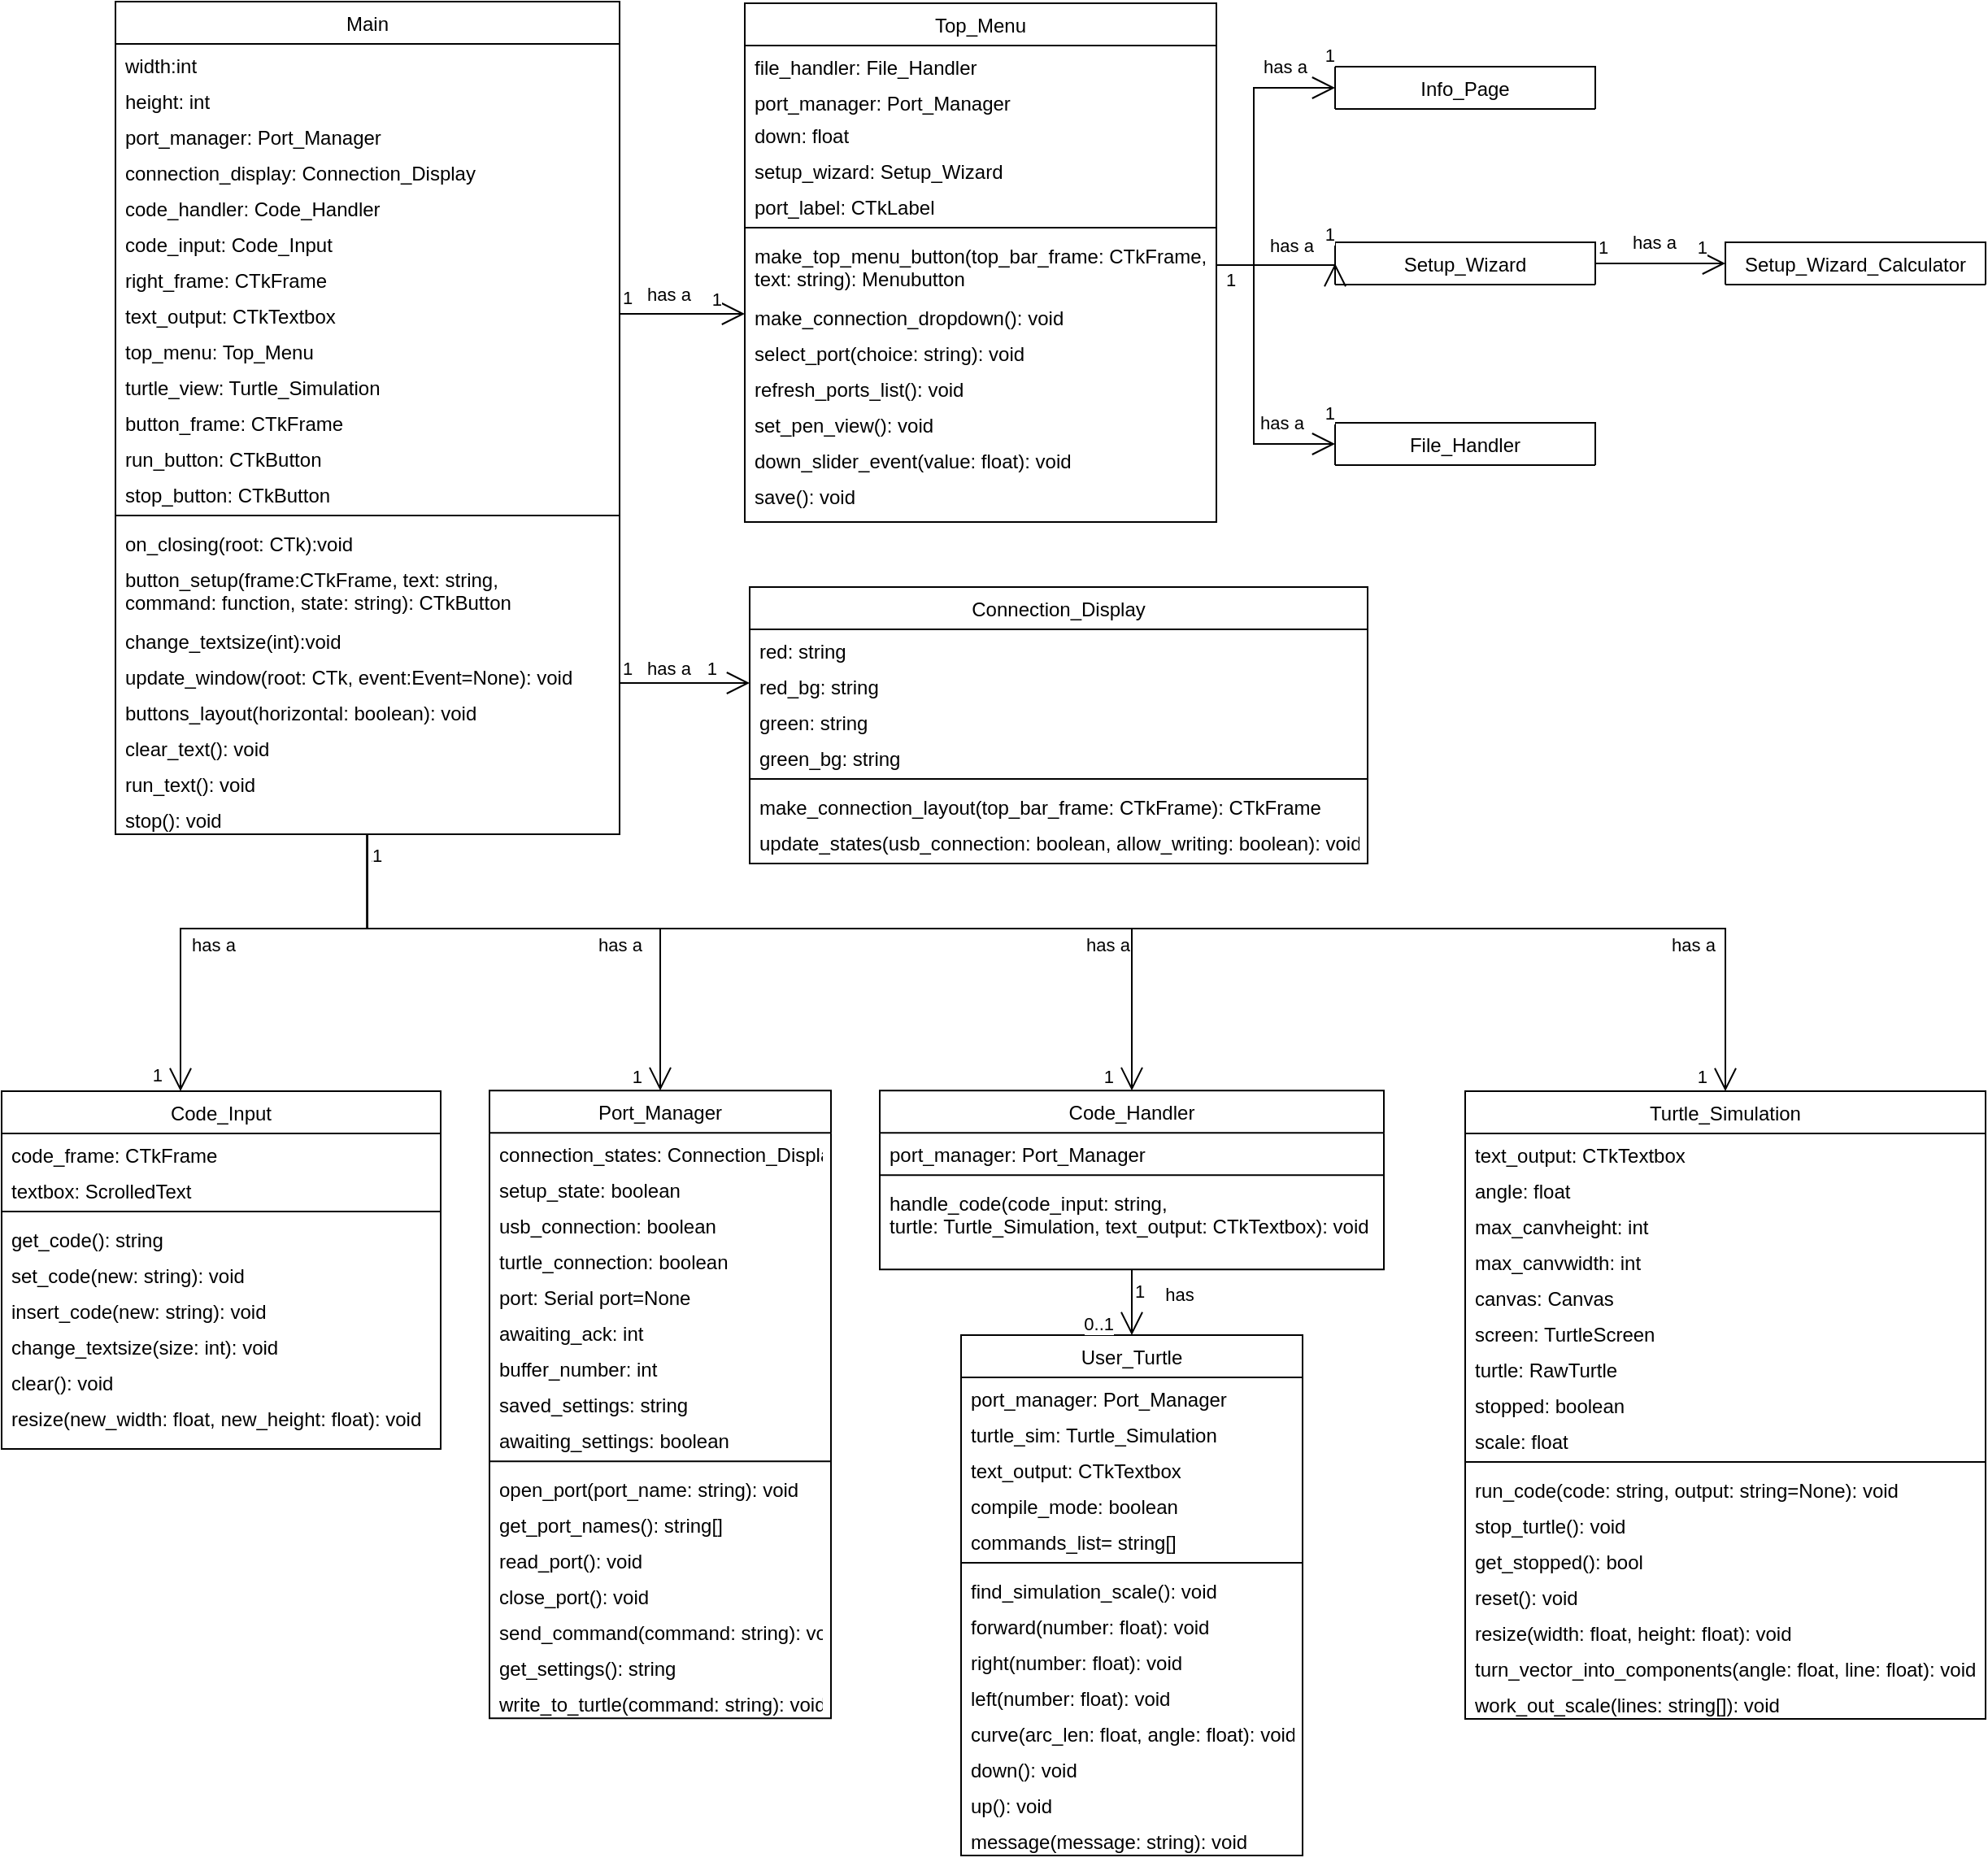 <mxfile version="28.1.0">
  <diagram id="C5RBs43oDa-KdzZeNtuy" name="Page-1">
    <mxGraphModel dx="1449" dy="2772" grid="1" gridSize="10" guides="1" tooltips="1" connect="1" arrows="1" fold="1" page="1" pageScale="1" pageWidth="827" pageHeight="1169" math="0" shadow="0">
      <root>
        <mxCell id="WIyWlLk6GJQsqaUBKTNV-0" />
        <mxCell id="WIyWlLk6GJQsqaUBKTNV-1" parent="WIyWlLk6GJQsqaUBKTNV-0" />
        <mxCell id="gDzdNd2LTdi7sWeR8Vei-75" value="Code_Handler" style="swimlane;fontStyle=0;align=center;verticalAlign=top;childLayout=stackLayout;horizontal=1;startSize=26;horizontalStack=0;resizeParent=1;resizeLast=0;collapsible=1;marginBottom=0;rounded=0;shadow=0;strokeWidth=1;" parent="WIyWlLk6GJQsqaUBKTNV-1" vertex="1">
          <mxGeometry x="630" y="-480.43" width="310" height="110" as="geometry">
            <mxRectangle x="550" y="140" width="160" height="26" as="alternateBounds" />
          </mxGeometry>
        </mxCell>
        <mxCell id="gDzdNd2LTdi7sWeR8Vei-76" value="port_manager: Port_Manager" style="text;align=left;verticalAlign=top;spacingLeft=4;spacingRight=4;overflow=hidden;rotatable=0;points=[[0,0.5],[1,0.5]];portConstraint=eastwest;" parent="gDzdNd2LTdi7sWeR8Vei-75" vertex="1">
          <mxGeometry y="26" width="310" height="22" as="geometry" />
        </mxCell>
        <mxCell id="gDzdNd2LTdi7sWeR8Vei-79" value="" style="line;html=1;strokeWidth=1;align=left;verticalAlign=middle;spacingTop=-1;spacingLeft=3;spacingRight=3;rotatable=0;labelPosition=right;points=[];portConstraint=eastwest;" parent="gDzdNd2LTdi7sWeR8Vei-75" vertex="1">
          <mxGeometry y="48" width="310" height="8" as="geometry" />
        </mxCell>
        <mxCell id="gDzdNd2LTdi7sWeR8Vei-82" value="handle_code(code_input: string,&#xa;turtle: Turtle_Simulation, text_output: CTkTextbox): void" style="text;align=left;verticalAlign=top;spacingLeft=4;spacingRight=4;overflow=hidden;rotatable=0;points=[[0,0.5],[1,0.5]];portConstraint=eastwest;" parent="gDzdNd2LTdi7sWeR8Vei-75" vertex="1">
          <mxGeometry y="56" width="310" height="38" as="geometry" />
        </mxCell>
        <mxCell id="gDzdNd2LTdi7sWeR8Vei-95" value="Port_Manager" style="swimlane;fontStyle=0;align=center;verticalAlign=top;childLayout=stackLayout;horizontal=1;startSize=26;horizontalStack=0;resizeParent=1;resizeLast=0;collapsible=1;marginBottom=0;rounded=0;shadow=0;strokeWidth=1;" parent="WIyWlLk6GJQsqaUBKTNV-1" vertex="1">
          <mxGeometry x="390" y="-480.43" width="210" height="386" as="geometry">
            <mxRectangle x="550" y="140" width="160" height="26" as="alternateBounds" />
          </mxGeometry>
        </mxCell>
        <mxCell id="gDzdNd2LTdi7sWeR8Vei-96" value="connection_states: Connection_Display" style="text;align=left;verticalAlign=top;spacingLeft=4;spacingRight=4;overflow=hidden;rotatable=0;points=[[0,0.5],[1,0.5]];portConstraint=eastwest;" parent="gDzdNd2LTdi7sWeR8Vei-95" vertex="1">
          <mxGeometry y="26" width="210" height="22" as="geometry" />
        </mxCell>
        <mxCell id="gDzdNd2LTdi7sWeR8Vei-97" value="setup_state: boolean" style="text;align=left;verticalAlign=top;spacingLeft=4;spacingRight=4;overflow=hidden;rotatable=0;points=[[0,0.5],[1,0.5]];portConstraint=eastwest;rounded=0;shadow=0;html=0;" parent="gDzdNd2LTdi7sWeR8Vei-95" vertex="1">
          <mxGeometry y="48" width="210" height="22" as="geometry" />
        </mxCell>
        <mxCell id="hn5UzkTELU9L65x6MkT8-99" value="usb_connection: boolean" style="text;align=left;verticalAlign=top;spacingLeft=4;spacingRight=4;overflow=hidden;rotatable=0;points=[[0,0.5],[1,0.5]];portConstraint=eastwest;rounded=0;shadow=0;html=0;" vertex="1" parent="gDzdNd2LTdi7sWeR8Vei-95">
          <mxGeometry y="70" width="210" height="22" as="geometry" />
        </mxCell>
        <mxCell id="hn5UzkTELU9L65x6MkT8-100" value="turtle_connection: boolean" style="text;align=left;verticalAlign=top;spacingLeft=4;spacingRight=4;overflow=hidden;rotatable=0;points=[[0,0.5],[1,0.5]];portConstraint=eastwest;rounded=0;shadow=0;html=0;" vertex="1" parent="gDzdNd2LTdi7sWeR8Vei-95">
          <mxGeometry y="92" width="210" height="22" as="geometry" />
        </mxCell>
        <mxCell id="hn5UzkTELU9L65x6MkT8-101" value="port: Serial port=None" style="text;align=left;verticalAlign=top;spacingLeft=4;spacingRight=4;overflow=hidden;rotatable=0;points=[[0,0.5],[1,0.5]];portConstraint=eastwest;rounded=0;shadow=0;html=0;" vertex="1" parent="gDzdNd2LTdi7sWeR8Vei-95">
          <mxGeometry y="114" width="210" height="22" as="geometry" />
        </mxCell>
        <mxCell id="hn5UzkTELU9L65x6MkT8-102" value="awaiting_ack: int" style="text;align=left;verticalAlign=top;spacingLeft=4;spacingRight=4;overflow=hidden;rotatable=0;points=[[0,0.5],[1,0.5]];portConstraint=eastwest;rounded=0;shadow=0;html=0;" vertex="1" parent="gDzdNd2LTdi7sWeR8Vei-95">
          <mxGeometry y="136" width="210" height="22" as="geometry" />
        </mxCell>
        <mxCell id="hn5UzkTELU9L65x6MkT8-103" value="buffer_number: int" style="text;align=left;verticalAlign=top;spacingLeft=4;spacingRight=4;overflow=hidden;rotatable=0;points=[[0,0.5],[1,0.5]];portConstraint=eastwest;rounded=0;shadow=0;html=0;" vertex="1" parent="gDzdNd2LTdi7sWeR8Vei-95">
          <mxGeometry y="158" width="210" height="22" as="geometry" />
        </mxCell>
        <mxCell id="hn5UzkTELU9L65x6MkT8-104" value="saved_settings: string" style="text;align=left;verticalAlign=top;spacingLeft=4;spacingRight=4;overflow=hidden;rotatable=0;points=[[0,0.5],[1,0.5]];portConstraint=eastwest;rounded=0;shadow=0;html=0;" vertex="1" parent="gDzdNd2LTdi7sWeR8Vei-95">
          <mxGeometry y="180" width="210" height="22" as="geometry" />
        </mxCell>
        <mxCell id="hn5UzkTELU9L65x6MkT8-105" value="awaiting_settings: boolean" style="text;align=left;verticalAlign=top;spacingLeft=4;spacingRight=4;overflow=hidden;rotatable=0;points=[[0,0.5],[1,0.5]];portConstraint=eastwest;rounded=0;shadow=0;html=0;" vertex="1" parent="gDzdNd2LTdi7sWeR8Vei-95">
          <mxGeometry y="202" width="210" height="22" as="geometry" />
        </mxCell>
        <mxCell id="gDzdNd2LTdi7sWeR8Vei-99" value="" style="line;html=1;strokeWidth=1;align=left;verticalAlign=middle;spacingTop=-1;spacingLeft=3;spacingRight=3;rotatable=0;labelPosition=right;points=[];portConstraint=eastwest;" parent="gDzdNd2LTdi7sWeR8Vei-95" vertex="1">
          <mxGeometry y="224" width="210" height="8" as="geometry" />
        </mxCell>
        <mxCell id="gDzdNd2LTdi7sWeR8Vei-100" value="open_port(port_name: string): void" style="text;align=left;verticalAlign=top;spacingLeft=4;spacingRight=4;overflow=hidden;rotatable=0;points=[[0,0.5],[1,0.5]];portConstraint=eastwest;" parent="gDzdNd2LTdi7sWeR8Vei-95" vertex="1">
          <mxGeometry y="232" width="210" height="22" as="geometry" />
        </mxCell>
        <mxCell id="gDzdNd2LTdi7sWeR8Vei-101" value="get_port_names(): string[]" style="text;align=left;verticalAlign=top;spacingLeft=4;spacingRight=4;overflow=hidden;rotatable=0;points=[[0,0.5],[1,0.5]];portConstraint=eastwest;" parent="gDzdNd2LTdi7sWeR8Vei-95" vertex="1">
          <mxGeometry y="254" width="210" height="22" as="geometry" />
        </mxCell>
        <mxCell id="gDzdNd2LTdi7sWeR8Vei-103" value="read_port(): void" style="text;align=left;verticalAlign=top;spacingLeft=4;spacingRight=4;overflow=hidden;rotatable=0;points=[[0,0.5],[1,0.5]];portConstraint=eastwest;fontSize=12;" parent="gDzdNd2LTdi7sWeR8Vei-95" vertex="1">
          <mxGeometry y="276" width="210" height="22" as="geometry" />
        </mxCell>
        <mxCell id="hn5UzkTELU9L65x6MkT8-106" value="close_port(): void" style="text;align=left;verticalAlign=top;spacingLeft=4;spacingRight=4;overflow=hidden;rotatable=0;points=[[0,0.5],[1,0.5]];portConstraint=eastwest;fontSize=12;" vertex="1" parent="gDzdNd2LTdi7sWeR8Vei-95">
          <mxGeometry y="298" width="210" height="22" as="geometry" />
        </mxCell>
        <mxCell id="hn5UzkTELU9L65x6MkT8-108" value="send_command(command: string): void" style="text;align=left;verticalAlign=top;spacingLeft=4;spacingRight=4;overflow=hidden;rotatable=0;points=[[0,0.5],[1,0.5]];portConstraint=eastwest;fontSize=12;" vertex="1" parent="gDzdNd2LTdi7sWeR8Vei-95">
          <mxGeometry y="320" width="210" height="22" as="geometry" />
        </mxCell>
        <mxCell id="hn5UzkTELU9L65x6MkT8-107" value="get_settings(): string" style="text;align=left;verticalAlign=top;spacingLeft=4;spacingRight=4;overflow=hidden;rotatable=0;points=[[0,0.5],[1,0.5]];portConstraint=eastwest;fontSize=12;" vertex="1" parent="gDzdNd2LTdi7sWeR8Vei-95">
          <mxGeometry y="342" width="210" height="22" as="geometry" />
        </mxCell>
        <mxCell id="hn5UzkTELU9L65x6MkT8-109" value="write_to_turtle(command: string): void" style="text;align=left;verticalAlign=top;spacingLeft=4;spacingRight=4;overflow=hidden;rotatable=0;points=[[0,0.5],[1,0.5]];portConstraint=eastwest;fontSize=12;" vertex="1" parent="gDzdNd2LTdi7sWeR8Vei-95">
          <mxGeometry y="364" width="210" height="22" as="geometry" />
        </mxCell>
        <mxCell id="gDzdNd2LTdi7sWeR8Vei-125" value="Main" style="swimlane;fontStyle=0;align=center;verticalAlign=top;childLayout=stackLayout;horizontal=1;startSize=26;horizontalStack=0;resizeParent=1;resizeLast=0;collapsible=1;marginBottom=0;rounded=0;shadow=0;strokeWidth=1;" parent="WIyWlLk6GJQsqaUBKTNV-1" vertex="1">
          <mxGeometry x="160" y="-1150" width="310" height="512" as="geometry">
            <mxRectangle x="550" y="140" width="160" height="26" as="alternateBounds" />
          </mxGeometry>
        </mxCell>
        <mxCell id="gDzdNd2LTdi7sWeR8Vei-126" value="width:int" style="text;align=left;verticalAlign=top;spacingLeft=4;spacingRight=4;overflow=hidden;rotatable=0;points=[[0,0.5],[1,0.5]];portConstraint=eastwest;imageHeight=20;" parent="gDzdNd2LTdi7sWeR8Vei-125" vertex="1">
          <mxGeometry y="26" width="310" height="22" as="geometry" />
        </mxCell>
        <mxCell id="gDzdNd2LTdi7sWeR8Vei-127" value="height: int" style="text;align=left;verticalAlign=top;spacingLeft=4;spacingRight=4;overflow=hidden;rotatable=0;points=[[0,0.5],[1,0.5]];portConstraint=eastwest;rounded=0;shadow=0;html=0;imageHeight=20;" parent="gDzdNd2LTdi7sWeR8Vei-125" vertex="1">
          <mxGeometry y="48" width="310" height="22" as="geometry" />
        </mxCell>
        <mxCell id="gDzdNd2LTdi7sWeR8Vei-128" value="port_manager: Port_Manager" style="text;align=left;verticalAlign=top;spacingLeft=4;spacingRight=4;overflow=hidden;rotatable=0;points=[[0,0.5],[1,0.5]];portConstraint=eastwest;rounded=0;shadow=0;html=0;imageHeight=20;" parent="gDzdNd2LTdi7sWeR8Vei-125" vertex="1">
          <mxGeometry y="70" width="310" height="22" as="geometry" />
        </mxCell>
        <mxCell id="gDzdNd2LTdi7sWeR8Vei-133" value="connection_display: Connection_Display" style="text;align=left;verticalAlign=top;spacingLeft=4;spacingRight=4;overflow=hidden;rotatable=0;points=[[0,0.5],[1,0.5]];portConstraint=eastwest;rounded=0;shadow=0;html=0;imageHeight=20;" parent="gDzdNd2LTdi7sWeR8Vei-125" vertex="1">
          <mxGeometry y="92" width="310" height="22" as="geometry" />
        </mxCell>
        <mxCell id="DOuCb__6yNhxI4UDkO2R-0" value="code_handler: Code_Handler" style="text;align=left;verticalAlign=top;spacingLeft=4;spacingRight=4;overflow=hidden;rotatable=0;points=[[0,0.5],[1,0.5]];portConstraint=eastwest;rounded=0;shadow=0;html=0;imageHeight=20;" parent="gDzdNd2LTdi7sWeR8Vei-125" vertex="1">
          <mxGeometry y="114" width="310" height="22" as="geometry" />
        </mxCell>
        <mxCell id="DOuCb__6yNhxI4UDkO2R-3" value="code_input: Code_Input" style="text;align=left;verticalAlign=top;spacingLeft=4;spacingRight=4;overflow=hidden;rotatable=0;points=[[0,0.5],[1,0.5]];portConstraint=eastwest;rounded=0;shadow=0;html=0;imageHeight=20;" parent="gDzdNd2LTdi7sWeR8Vei-125" vertex="1">
          <mxGeometry y="136" width="310" height="22" as="geometry" />
        </mxCell>
        <mxCell id="DOuCb__6yNhxI4UDkO2R-1" value="right_frame: CTkFrame" style="text;align=left;verticalAlign=top;spacingLeft=4;spacingRight=4;overflow=hidden;rotatable=0;points=[[0,0.5],[1,0.5]];portConstraint=eastwest;rounded=0;shadow=0;html=0;imageHeight=20;" parent="gDzdNd2LTdi7sWeR8Vei-125" vertex="1">
          <mxGeometry y="158" width="310" height="22" as="geometry" />
        </mxCell>
        <mxCell id="DOuCb__6yNhxI4UDkO2R-4" value="text_output: CTkTextbox" style="text;align=left;verticalAlign=top;spacingLeft=4;spacingRight=4;overflow=hidden;rotatable=0;points=[[0,0.5],[1,0.5]];portConstraint=eastwest;rounded=0;shadow=0;html=0;imageHeight=20;" parent="gDzdNd2LTdi7sWeR8Vei-125" vertex="1">
          <mxGeometry y="180" width="310" height="22" as="geometry" />
        </mxCell>
        <mxCell id="DOuCb__6yNhxI4UDkO2R-2" value="top_menu: Top_Menu" style="text;align=left;verticalAlign=top;spacingLeft=4;spacingRight=4;overflow=hidden;rotatable=0;points=[[0,0.5],[1,0.5]];portConstraint=eastwest;rounded=0;shadow=0;html=0;imageHeight=20;" parent="gDzdNd2LTdi7sWeR8Vei-125" vertex="1">
          <mxGeometry y="202" width="310" height="22" as="geometry" />
        </mxCell>
        <mxCell id="DOuCb__6yNhxI4UDkO2R-5" value="turtle_view: Turtle_Simulation" style="text;align=left;verticalAlign=top;spacingLeft=4;spacingRight=4;overflow=hidden;rotatable=0;points=[[0,0.5],[1,0.5]];portConstraint=eastwest;rounded=0;shadow=0;html=0;imageHeight=20;" parent="gDzdNd2LTdi7sWeR8Vei-125" vertex="1">
          <mxGeometry y="224" width="310" height="22" as="geometry" />
        </mxCell>
        <mxCell id="DOuCb__6yNhxI4UDkO2R-7" value="button_frame: CTkFrame" style="text;align=left;verticalAlign=top;spacingLeft=4;spacingRight=4;overflow=hidden;rotatable=0;points=[[0,0.5],[1,0.5]];portConstraint=eastwest;rounded=0;shadow=0;html=0;imageHeight=20;" parent="gDzdNd2LTdi7sWeR8Vei-125" vertex="1">
          <mxGeometry y="246" width="310" height="22" as="geometry" />
        </mxCell>
        <mxCell id="DOuCb__6yNhxI4UDkO2R-6" value="run_button: CTkButton" style="text;align=left;verticalAlign=top;spacingLeft=4;spacingRight=4;overflow=hidden;rotatable=0;points=[[0,0.5],[1,0.5]];portConstraint=eastwest;rounded=0;shadow=0;html=0;imageHeight=20;" parent="gDzdNd2LTdi7sWeR8Vei-125" vertex="1">
          <mxGeometry y="268" width="310" height="22" as="geometry" />
        </mxCell>
        <mxCell id="H0IykVh78bHlKfV0S87f-44" value="stop_button: CTkButton" style="text;align=left;verticalAlign=top;spacingLeft=4;spacingRight=4;overflow=hidden;rotatable=0;points=[[0,0.5],[1,0.5]];portConstraint=eastwest;rounded=0;shadow=0;html=0;imageHeight=20;" parent="gDzdNd2LTdi7sWeR8Vei-125" vertex="1">
          <mxGeometry y="290" width="310" height="22" as="geometry" />
        </mxCell>
        <mxCell id="gDzdNd2LTdi7sWeR8Vei-129" value="" style="line;html=1;strokeWidth=1;align=left;verticalAlign=middle;spacingTop=-1;spacingLeft=3;spacingRight=3;rotatable=0;labelPosition=right;points=[];portConstraint=eastwest;" parent="gDzdNd2LTdi7sWeR8Vei-125" vertex="1">
          <mxGeometry y="312" width="310" height="8" as="geometry" />
        </mxCell>
        <mxCell id="gDzdNd2LTdi7sWeR8Vei-130" value="on_closing(root: CTk):void" style="text;align=left;verticalAlign=top;spacingLeft=4;spacingRight=4;overflow=hidden;rotatable=0;points=[[0,0.5],[1,0.5]];portConstraint=eastwest;imageHeight=20;" parent="gDzdNd2LTdi7sWeR8Vei-125" vertex="1">
          <mxGeometry y="320" width="310" height="22" as="geometry" />
        </mxCell>
        <mxCell id="gDzdNd2LTdi7sWeR8Vei-131" value="button_setup(frame:CTkFrame, text: string, &#xa;command: function, state: string): CTkButton" style="text;align=left;verticalAlign=top;spacingLeft=4;spacingRight=4;overflow=hidden;rotatable=0;points=[[0,0.5],[1,0.5]];portConstraint=eastwest;imageHeight=20;" parent="gDzdNd2LTdi7sWeR8Vei-125" vertex="1">
          <mxGeometry y="342" width="310" height="38" as="geometry" />
        </mxCell>
        <mxCell id="H0IykVh78bHlKfV0S87f-45" value="change_textsize(int):void" style="text;align=left;verticalAlign=top;spacingLeft=4;spacingRight=4;overflow=hidden;rotatable=0;points=[[0,0.5],[1,0.5]];portConstraint=eastwest;imageHeight=20;" parent="gDzdNd2LTdi7sWeR8Vei-125" vertex="1">
          <mxGeometry y="380" width="310" height="22" as="geometry" />
        </mxCell>
        <mxCell id="gDzdNd2LTdi7sWeR8Vei-80" value="update_window(root: CTk, event:Event=None): void" style="text;align=left;verticalAlign=top;spacingLeft=4;spacingRight=4;overflow=hidden;rotatable=0;points=[[0,0.5],[1,0.5]];portConstraint=eastwest;imageHeight=20;" parent="gDzdNd2LTdi7sWeR8Vei-125" vertex="1">
          <mxGeometry y="402" width="310" height="22" as="geometry" />
        </mxCell>
        <mxCell id="hn5UzkTELU9L65x6MkT8-0" value="buttons_layout(horizontal: boolean): void" style="text;align=left;verticalAlign=top;spacingLeft=4;spacingRight=4;overflow=hidden;rotatable=0;points=[[0,0.5],[1,0.5]];portConstraint=eastwest;imageHeight=20;" vertex="1" parent="gDzdNd2LTdi7sWeR8Vei-125">
          <mxGeometry y="424" width="310" height="22" as="geometry" />
        </mxCell>
        <mxCell id="hn5UzkTELU9L65x6MkT8-1" value="clear_text(): void" style="text;align=left;verticalAlign=top;spacingLeft=4;spacingRight=4;overflow=hidden;rotatable=0;points=[[0,0.5],[1,0.5]];portConstraint=eastwest;fontStyle=0;imageHeight=20;" vertex="1" parent="gDzdNd2LTdi7sWeR8Vei-125">
          <mxGeometry y="446" width="310" height="22" as="geometry" />
        </mxCell>
        <mxCell id="hn5UzkTELU9L65x6MkT8-2" value="run_text(): void" style="text;align=left;verticalAlign=top;spacingLeft=4;spacingRight=4;overflow=hidden;rotatable=0;points=[[0,0.5],[1,0.5]];portConstraint=eastwest;fontStyle=0;imageHeight=20;" vertex="1" parent="gDzdNd2LTdi7sWeR8Vei-125">
          <mxGeometry y="468" width="310" height="22" as="geometry" />
        </mxCell>
        <mxCell id="hn5UzkTELU9L65x6MkT8-3" value="stop(): void" style="text;align=left;verticalAlign=top;spacingLeft=4;spacingRight=4;overflow=hidden;rotatable=0;points=[[0,0.5],[1,0.5]];portConstraint=eastwest;fontStyle=0;imageHeight=20;" vertex="1" parent="gDzdNd2LTdi7sWeR8Vei-125">
          <mxGeometry y="490" width="310" height="22" as="geometry" />
        </mxCell>
        <mxCell id="gDzdNd2LTdi7sWeR8Vei-146" value="has a" style="endArrow=open;html=1;endSize=12;startArrow=none;startSize=14;startFill=0;edgeStyle=orthogonalEdgeStyle;rounded=0;entryX=0.5;entryY=0;entryDx=0;entryDy=0;exitX=0.5;exitY=1;exitDx=0;exitDy=0;" parent="WIyWlLk6GJQsqaUBKTNV-1" source="gDzdNd2LTdi7sWeR8Vei-125" target="gDzdNd2LTdi7sWeR8Vei-95" edge="1">
          <mxGeometry x="0.262" y="-10" relative="1" as="geometry">
            <mxPoint x="1025" y="126" as="sourcePoint" />
            <mxPoint x="1005" y="270" as="targetPoint" />
            <mxPoint as="offset" />
            <Array as="points">
              <mxPoint x="315" y="-580" />
              <mxPoint x="495" y="-580" />
            </Array>
          </mxGeometry>
        </mxCell>
        <mxCell id="gDzdNd2LTdi7sWeR8Vei-147" value="1" style="edgeLabel;resizable=0;html=1;align=left;verticalAlign=top;" parent="gDzdNd2LTdi7sWeR8Vei-146" connectable="0" vertex="1">
          <mxGeometry x="-1" relative="1" as="geometry" />
        </mxCell>
        <mxCell id="gDzdNd2LTdi7sWeR8Vei-148" value="1" style="edgeLabel;resizable=0;html=1;align=right;verticalAlign=top;" parent="gDzdNd2LTdi7sWeR8Vei-146" connectable="0" vertex="1">
          <mxGeometry x="1" relative="1" as="geometry">
            <mxPoint x="-11" y="-22" as="offset" />
          </mxGeometry>
        </mxCell>
        <mxCell id="hn5UzkTELU9L65x6MkT8-4" value="Connection_Display" style="swimlane;fontStyle=0;align=center;verticalAlign=top;childLayout=stackLayout;horizontal=1;startSize=26;horizontalStack=0;resizeParent=1;resizeLast=0;collapsible=1;marginBottom=0;rounded=0;shadow=0;strokeWidth=1;" vertex="1" parent="WIyWlLk6GJQsqaUBKTNV-1">
          <mxGeometry x="550" y="-790" width="380" height="170" as="geometry">
            <mxRectangle x="550" y="140" width="160" height="26" as="alternateBounds" />
          </mxGeometry>
        </mxCell>
        <mxCell id="hn5UzkTELU9L65x6MkT8-5" value="red: string" style="text;align=left;verticalAlign=top;spacingLeft=4;spacingRight=4;overflow=hidden;rotatable=0;points=[[0,0.5],[1,0.5]];portConstraint=eastwest;" vertex="1" parent="hn5UzkTELU9L65x6MkT8-4">
          <mxGeometry y="26" width="380" height="22" as="geometry" />
        </mxCell>
        <mxCell id="hn5UzkTELU9L65x6MkT8-8" value="red_bg: string" style="text;align=left;verticalAlign=top;spacingLeft=4;spacingRight=4;overflow=hidden;rotatable=0;points=[[0,0.5],[1,0.5]];portConstraint=eastwest;" vertex="1" parent="hn5UzkTELU9L65x6MkT8-4">
          <mxGeometry y="48" width="380" height="22" as="geometry" />
        </mxCell>
        <mxCell id="hn5UzkTELU9L65x6MkT8-9" value="green: string" style="text;align=left;verticalAlign=top;spacingLeft=4;spacingRight=4;overflow=hidden;rotatable=0;points=[[0,0.5],[1,0.5]];portConstraint=eastwest;" vertex="1" parent="hn5UzkTELU9L65x6MkT8-4">
          <mxGeometry y="70" width="380" height="22" as="geometry" />
        </mxCell>
        <mxCell id="hn5UzkTELU9L65x6MkT8-10" value="green_bg: string" style="text;align=left;verticalAlign=top;spacingLeft=4;spacingRight=4;overflow=hidden;rotatable=0;points=[[0,0.5],[1,0.5]];portConstraint=eastwest;" vertex="1" parent="hn5UzkTELU9L65x6MkT8-4">
          <mxGeometry y="92" width="380" height="22" as="geometry" />
        </mxCell>
        <mxCell id="hn5UzkTELU9L65x6MkT8-6" value="" style="line;html=1;strokeWidth=1;align=left;verticalAlign=middle;spacingTop=-1;spacingLeft=3;spacingRight=3;rotatable=0;labelPosition=right;points=[];portConstraint=eastwest;" vertex="1" parent="hn5UzkTELU9L65x6MkT8-4">
          <mxGeometry y="114" width="380" height="8" as="geometry" />
        </mxCell>
        <mxCell id="hn5UzkTELU9L65x6MkT8-7" value="make_connection_layout(top_bar_frame: CTkFrame): CTkFrame" style="text;align=left;verticalAlign=top;spacingLeft=4;spacingRight=4;overflow=hidden;rotatable=0;points=[[0,0.5],[1,0.5]];portConstraint=eastwest;" vertex="1" parent="hn5UzkTELU9L65x6MkT8-4">
          <mxGeometry y="122" width="380" height="22" as="geometry" />
        </mxCell>
        <mxCell id="hn5UzkTELU9L65x6MkT8-11" value="update_states(usb_connection: boolean, allow_writing: boolean): void" style="text;align=left;verticalAlign=top;spacingLeft=4;spacingRight=4;overflow=hidden;rotatable=0;points=[[0,0.5],[1,0.5]];portConstraint=eastwest;" vertex="1" parent="hn5UzkTELU9L65x6MkT8-4">
          <mxGeometry y="144" width="380" height="22" as="geometry" />
        </mxCell>
        <mxCell id="hn5UzkTELU9L65x6MkT8-12" value="File_Handler" style="swimlane;fontStyle=0;align=center;verticalAlign=top;childLayout=stackLayout;horizontal=1;startSize=26;horizontalStack=0;resizeParent=1;resizeLast=0;collapsible=1;marginBottom=0;rounded=0;shadow=0;strokeWidth=1;" vertex="1" collapsed="1" parent="WIyWlLk6GJQsqaUBKTNV-1">
          <mxGeometry x="910" y="-891" width="160" height="26" as="geometry">
            <mxRectangle x="960" y="60" width="280" height="190" as="alternateBounds" />
          </mxGeometry>
        </mxCell>
        <mxCell id="hn5UzkTELU9L65x6MkT8-20" value="set_text: function" style="text;align=left;verticalAlign=top;spacingLeft=4;spacingRight=4;overflow=hidden;rotatable=0;points=[[0,0.5],[1,0.5]];portConstraint=eastwest;" vertex="1" parent="hn5UzkTELU9L65x6MkT8-12">
          <mxGeometry y="26" width="280" height="22" as="geometry" />
        </mxCell>
        <mxCell id="hn5UzkTELU9L65x6MkT8-21" value="get_text: function" style="text;align=left;verticalAlign=top;spacingLeft=4;spacingRight=4;overflow=hidden;rotatable=0;points=[[0,0.5],[1,0.5]];portConstraint=eastwest;" vertex="1" parent="hn5UzkTELU9L65x6MkT8-12">
          <mxGeometry y="48" width="280" height="22" as="geometry" />
        </mxCell>
        <mxCell id="hn5UzkTELU9L65x6MkT8-13" value="insert_text: function" style="text;align=left;verticalAlign=top;spacingLeft=4;spacingRight=4;overflow=hidden;rotatable=0;points=[[0,0.5],[1,0.5]];portConstraint=eastwest;" vertex="1" parent="hn5UzkTELU9L65x6MkT8-12">
          <mxGeometry y="70" width="280" height="22" as="geometry" />
        </mxCell>
        <mxCell id="hn5UzkTELU9L65x6MkT8-17" value="" style="line;html=1;strokeWidth=1;align=left;verticalAlign=middle;spacingTop=-1;spacingLeft=3;spacingRight=3;rotatable=0;labelPosition=right;points=[];portConstraint=eastwest;" vertex="1" parent="hn5UzkTELU9L65x6MkT8-12">
          <mxGeometry y="92" width="280" height="8" as="geometry" />
        </mxCell>
        <mxCell id="hn5UzkTELU9L65x6MkT8-18" value="load(): void" style="text;align=left;verticalAlign=top;spacingLeft=4;spacingRight=4;overflow=hidden;rotatable=0;points=[[0,0.5],[1,0.5]];portConstraint=eastwest;" vertex="1" parent="hn5UzkTELU9L65x6MkT8-12">
          <mxGeometry y="100" width="280" height="22" as="geometry" />
        </mxCell>
        <mxCell id="hn5UzkTELU9L65x6MkT8-22" value="save(): void" style="text;align=left;verticalAlign=top;spacingLeft=4;spacingRight=4;overflow=hidden;rotatable=0;points=[[0,0.5],[1,0.5]];portConstraint=eastwest;" vertex="1" parent="hn5UzkTELU9L65x6MkT8-12">
          <mxGeometry y="122" width="280" height="22" as="geometry" />
        </mxCell>
        <mxCell id="hn5UzkTELU9L65x6MkT8-23" value="get_available_inserts(shape_type:string): string[]" style="text;align=left;verticalAlign=top;spacingLeft=4;spacingRight=4;overflow=hidden;rotatable=0;points=[[0,0.5],[1,0.5]];portConstraint=eastwest;" vertex="1" parent="hn5UzkTELU9L65x6MkT8-12">
          <mxGeometry y="144" width="280" height="22" as="geometry" />
        </mxCell>
        <mxCell id="hn5UzkTELU9L65x6MkT8-19" value="load_insert_text(value:string, folder:string): void" style="text;align=left;verticalAlign=top;spacingLeft=4;spacingRight=4;overflow=hidden;rotatable=0;points=[[0,0.5],[1,0.5]];portConstraint=eastwest;" vertex="1" parent="hn5UzkTELU9L65x6MkT8-12">
          <mxGeometry y="166" width="280" height="22" as="geometry" />
        </mxCell>
        <mxCell id="hn5UzkTELU9L65x6MkT8-24" value="Info_Page" style="swimlane;fontStyle=0;align=center;verticalAlign=top;childLayout=stackLayout;horizontal=1;startSize=26;horizontalStack=0;resizeParent=1;resizeLast=0;collapsible=1;marginBottom=0;rounded=0;shadow=0;strokeWidth=1;" vertex="1" collapsed="1" parent="WIyWlLk6GJQsqaUBKTNV-1">
          <mxGeometry x="910" y="-1110" width="160" height="26" as="geometry">
            <mxRectangle x="1156" y="-230" width="170" height="62" as="alternateBounds" />
          </mxGeometry>
        </mxCell>
        <mxCell id="hn5UzkTELU9L65x6MkT8-28" value="" style="line;html=1;strokeWidth=1;align=left;verticalAlign=middle;spacingTop=-1;spacingLeft=3;spacingRight=3;rotatable=0;labelPosition=right;points=[];portConstraint=eastwest;" vertex="1" parent="hn5UzkTELU9L65x6MkT8-24">
          <mxGeometry y="26" width="170" height="8" as="geometry" />
        </mxCell>
        <mxCell id="hn5UzkTELU9L65x6MkT8-29" value="display_page(): void" style="text;align=left;verticalAlign=top;spacingLeft=4;spacingRight=4;overflow=hidden;rotatable=0;points=[[0,0.5],[1,0.5]];portConstraint=eastwest;" vertex="1" parent="hn5UzkTELU9L65x6MkT8-24">
          <mxGeometry y="34" width="170" height="22" as="geometry" />
        </mxCell>
        <mxCell id="hn5UzkTELU9L65x6MkT8-33" value="User_Turtle" style="swimlane;fontStyle=0;align=center;verticalAlign=top;childLayout=stackLayout;horizontal=1;startSize=26;horizontalStack=0;resizeParent=1;resizeLast=0;collapsible=1;marginBottom=0;rounded=0;shadow=0;strokeWidth=1;" vertex="1" parent="WIyWlLk6GJQsqaUBKTNV-1">
          <mxGeometry x="680" y="-330.0" width="210" height="320" as="geometry">
            <mxRectangle x="550" y="140" width="160" height="26" as="alternateBounds" />
          </mxGeometry>
        </mxCell>
        <mxCell id="hn5UzkTELU9L65x6MkT8-37" value="port_manager: Port_Manager" style="text;align=left;verticalAlign=top;spacingLeft=4;spacingRight=4;overflow=hidden;rotatable=0;points=[[0,0.5],[1,0.5]];portConstraint=eastwest;" vertex="1" parent="hn5UzkTELU9L65x6MkT8-33">
          <mxGeometry y="26" width="210" height="22" as="geometry" />
        </mxCell>
        <mxCell id="hn5UzkTELU9L65x6MkT8-34" value="turtle_sim: Turtle_Simulation" style="text;align=left;verticalAlign=top;spacingLeft=4;spacingRight=4;overflow=hidden;rotatable=0;points=[[0,0.5],[1,0.5]];portConstraint=eastwest;" vertex="1" parent="hn5UzkTELU9L65x6MkT8-33">
          <mxGeometry y="48" width="210" height="22" as="geometry" />
        </mxCell>
        <mxCell id="hn5UzkTELU9L65x6MkT8-38" value="text_output: CTkTextbox" style="text;align=left;verticalAlign=top;spacingLeft=4;spacingRight=4;overflow=hidden;rotatable=0;points=[[0,0.5],[1,0.5]];portConstraint=eastwest;" vertex="1" parent="hn5UzkTELU9L65x6MkT8-33">
          <mxGeometry y="70" width="210" height="22" as="geometry" />
        </mxCell>
        <mxCell id="hn5UzkTELU9L65x6MkT8-39" value="compile_mode: boolean " style="text;align=left;verticalAlign=top;spacingLeft=4;spacingRight=4;overflow=hidden;rotatable=0;points=[[0,0.5],[1,0.5]];portConstraint=eastwest;" vertex="1" parent="hn5UzkTELU9L65x6MkT8-33">
          <mxGeometry y="92" width="210" height="22" as="geometry" />
        </mxCell>
        <mxCell id="hn5UzkTELU9L65x6MkT8-40" value="commands_list= string[]" style="text;align=left;verticalAlign=top;spacingLeft=4;spacingRight=4;overflow=hidden;rotatable=0;points=[[0,0.5],[1,0.5]];portConstraint=eastwest;" vertex="1" parent="hn5UzkTELU9L65x6MkT8-33">
          <mxGeometry y="114" width="210" height="22" as="geometry" />
        </mxCell>
        <mxCell id="hn5UzkTELU9L65x6MkT8-35" value="" style="line;html=1;strokeWidth=1;align=left;verticalAlign=middle;spacingTop=-1;spacingLeft=3;spacingRight=3;rotatable=0;labelPosition=right;points=[];portConstraint=eastwest;" vertex="1" parent="hn5UzkTELU9L65x6MkT8-33">
          <mxGeometry y="136" width="210" height="8" as="geometry" />
        </mxCell>
        <mxCell id="hn5UzkTELU9L65x6MkT8-36" value="find_simulation_scale(): void" style="text;align=left;verticalAlign=top;spacingLeft=4;spacingRight=4;overflow=hidden;rotatable=0;points=[[0,0.5],[1,0.5]];portConstraint=eastwest;" vertex="1" parent="hn5UzkTELU9L65x6MkT8-33">
          <mxGeometry y="144" width="210" height="22" as="geometry" />
        </mxCell>
        <mxCell id="hn5UzkTELU9L65x6MkT8-43" value="forward(number: float): void" style="text;align=left;verticalAlign=top;spacingLeft=4;spacingRight=4;overflow=hidden;rotatable=0;points=[[0,0.5],[1,0.5]];portConstraint=eastwest;" vertex="1" parent="hn5UzkTELU9L65x6MkT8-33">
          <mxGeometry y="166" width="210" height="22" as="geometry" />
        </mxCell>
        <mxCell id="hn5UzkTELU9L65x6MkT8-42" value="right(number: float): void" style="text;align=left;verticalAlign=top;spacingLeft=4;spacingRight=4;overflow=hidden;rotatable=0;points=[[0,0.5],[1,0.5]];portConstraint=eastwest;" vertex="1" parent="hn5UzkTELU9L65x6MkT8-33">
          <mxGeometry y="188" width="210" height="22" as="geometry" />
        </mxCell>
        <mxCell id="hn5UzkTELU9L65x6MkT8-41" value="left(number: float): void" style="text;align=left;verticalAlign=top;spacingLeft=4;spacingRight=4;overflow=hidden;rotatable=0;points=[[0,0.5],[1,0.5]];portConstraint=eastwest;" vertex="1" parent="hn5UzkTELU9L65x6MkT8-33">
          <mxGeometry y="210" width="210" height="22" as="geometry" />
        </mxCell>
        <mxCell id="hn5UzkTELU9L65x6MkT8-44" value="curve(arc_len: float, angle: float): void" style="text;align=left;verticalAlign=top;spacingLeft=4;spacingRight=4;overflow=hidden;rotatable=0;points=[[0,0.5],[1,0.5]];portConstraint=eastwest;" vertex="1" parent="hn5UzkTELU9L65x6MkT8-33">
          <mxGeometry y="232" width="210" height="22" as="geometry" />
        </mxCell>
        <mxCell id="hn5UzkTELU9L65x6MkT8-45" value="down(): void" style="text;align=left;verticalAlign=top;spacingLeft=4;spacingRight=4;overflow=hidden;rotatable=0;points=[[0,0.5],[1,0.5]];portConstraint=eastwest;" vertex="1" parent="hn5UzkTELU9L65x6MkT8-33">
          <mxGeometry y="254" width="210" height="22" as="geometry" />
        </mxCell>
        <mxCell id="hn5UzkTELU9L65x6MkT8-46" value="up(): void" style="text;align=left;verticalAlign=top;spacingLeft=4;spacingRight=4;overflow=hidden;rotatable=0;points=[[0,0.5],[1,0.5]];portConstraint=eastwest;" vertex="1" parent="hn5UzkTELU9L65x6MkT8-33">
          <mxGeometry y="276" width="210" height="22" as="geometry" />
        </mxCell>
        <mxCell id="hn5UzkTELU9L65x6MkT8-47" value="message(message: string): void" style="text;align=left;verticalAlign=top;spacingLeft=4;spacingRight=4;overflow=hidden;rotatable=0;points=[[0,0.5],[1,0.5]];portConstraint=eastwest;" vertex="1" parent="hn5UzkTELU9L65x6MkT8-33">
          <mxGeometry y="298" width="210" height="22" as="geometry" />
        </mxCell>
        <mxCell id="hn5UzkTELU9L65x6MkT8-48" value="Code_Input" style="swimlane;fontStyle=0;align=center;verticalAlign=top;childLayout=stackLayout;horizontal=1;startSize=26;horizontalStack=0;resizeParent=1;resizeLast=0;collapsible=1;marginBottom=0;rounded=0;shadow=0;strokeWidth=1;" vertex="1" parent="WIyWlLk6GJQsqaUBKTNV-1">
          <mxGeometry x="90" y="-480" width="270" height="220" as="geometry">
            <mxRectangle x="550" y="140" width="160" height="26" as="alternateBounds" />
          </mxGeometry>
        </mxCell>
        <mxCell id="hn5UzkTELU9L65x6MkT8-52" value="code_frame: CTkFrame" style="text;align=left;verticalAlign=top;spacingLeft=4;spacingRight=4;overflow=hidden;rotatable=0;points=[[0,0.5],[1,0.5]];portConstraint=eastwest;" vertex="1" parent="hn5UzkTELU9L65x6MkT8-48">
          <mxGeometry y="26" width="270" height="22" as="geometry" />
        </mxCell>
        <mxCell id="hn5UzkTELU9L65x6MkT8-49" value="textbox: ScrolledText" style="text;align=left;verticalAlign=top;spacingLeft=4;spacingRight=4;overflow=hidden;rotatable=0;points=[[0,0.5],[1,0.5]];portConstraint=eastwest;" vertex="1" parent="hn5UzkTELU9L65x6MkT8-48">
          <mxGeometry y="48" width="270" height="22" as="geometry" />
        </mxCell>
        <mxCell id="hn5UzkTELU9L65x6MkT8-50" value="" style="line;html=1;strokeWidth=1;align=left;verticalAlign=middle;spacingTop=-1;spacingLeft=3;spacingRight=3;rotatable=0;labelPosition=right;points=[];portConstraint=eastwest;" vertex="1" parent="hn5UzkTELU9L65x6MkT8-48">
          <mxGeometry y="70" width="270" height="8" as="geometry" />
        </mxCell>
        <mxCell id="hn5UzkTELU9L65x6MkT8-51" value="get_code(): string" style="text;align=left;verticalAlign=top;spacingLeft=4;spacingRight=4;overflow=hidden;rotatable=0;points=[[0,0.5],[1,0.5]];portConstraint=eastwest;" vertex="1" parent="hn5UzkTELU9L65x6MkT8-48">
          <mxGeometry y="78" width="270" height="22" as="geometry" />
        </mxCell>
        <mxCell id="hn5UzkTELU9L65x6MkT8-53" value="set_code(new: string): void" style="text;align=left;verticalAlign=top;spacingLeft=4;spacingRight=4;overflow=hidden;rotatable=0;points=[[0,0.5],[1,0.5]];portConstraint=eastwest;" vertex="1" parent="hn5UzkTELU9L65x6MkT8-48">
          <mxGeometry y="100" width="270" height="22" as="geometry" />
        </mxCell>
        <mxCell id="hn5UzkTELU9L65x6MkT8-54" value="insert_code(new: string): void" style="text;align=left;verticalAlign=top;spacingLeft=4;spacingRight=4;overflow=hidden;rotatable=0;points=[[0,0.5],[1,0.5]];portConstraint=eastwest;" vertex="1" parent="hn5UzkTELU9L65x6MkT8-48">
          <mxGeometry y="122" width="270" height="22" as="geometry" />
        </mxCell>
        <mxCell id="hn5UzkTELU9L65x6MkT8-55" value="change_textsize(size: int): void" style="text;align=left;verticalAlign=top;spacingLeft=4;spacingRight=4;overflow=hidden;rotatable=0;points=[[0,0.5],[1,0.5]];portConstraint=eastwest;" vertex="1" parent="hn5UzkTELU9L65x6MkT8-48">
          <mxGeometry y="144" width="270" height="22" as="geometry" />
        </mxCell>
        <mxCell id="hn5UzkTELU9L65x6MkT8-57" value="clear(): void" style="text;align=left;verticalAlign=top;spacingLeft=4;spacingRight=4;overflow=hidden;rotatable=0;points=[[0,0.5],[1,0.5]];portConstraint=eastwest;" vertex="1" parent="hn5UzkTELU9L65x6MkT8-48">
          <mxGeometry y="166" width="270" height="22" as="geometry" />
        </mxCell>
        <mxCell id="hn5UzkTELU9L65x6MkT8-56" value="resize(new_width: float, new_height: float): void" style="text;align=left;verticalAlign=top;spacingLeft=4;spacingRight=4;overflow=hidden;rotatable=0;points=[[0,0.5],[1,0.5]];portConstraint=eastwest;" vertex="1" parent="hn5UzkTELU9L65x6MkT8-48">
          <mxGeometry y="188" width="270" height="22" as="geometry" />
        </mxCell>
        <mxCell id="hn5UzkTELU9L65x6MkT8-58" value="Turtle_Simulation" style="swimlane;fontStyle=0;align=center;verticalAlign=top;childLayout=stackLayout;horizontal=1;startSize=26;horizontalStack=0;resizeParent=1;resizeLast=0;collapsible=1;marginBottom=0;rounded=0;shadow=0;strokeWidth=1;" vertex="1" parent="WIyWlLk6GJQsqaUBKTNV-1">
          <mxGeometry x="990" y="-480" width="320" height="386" as="geometry">
            <mxRectangle x="550" y="140" width="160" height="26" as="alternateBounds" />
          </mxGeometry>
        </mxCell>
        <mxCell id="hn5UzkTELU9L65x6MkT8-61" value="text_output: CTkTextbox" style="text;align=left;verticalAlign=top;spacingLeft=4;spacingRight=4;overflow=hidden;rotatable=0;points=[[0,0.5],[1,0.5]];portConstraint=eastwest;" vertex="1" parent="hn5UzkTELU9L65x6MkT8-58">
          <mxGeometry y="26" width="320" height="22" as="geometry" />
        </mxCell>
        <mxCell id="hn5UzkTELU9L65x6MkT8-62" value="angle: float" style="text;align=left;verticalAlign=top;spacingLeft=4;spacingRight=4;overflow=hidden;rotatable=0;points=[[0,0.5],[1,0.5]];portConstraint=eastwest;" vertex="1" parent="hn5UzkTELU9L65x6MkT8-58">
          <mxGeometry y="48" width="320" height="22" as="geometry" />
        </mxCell>
        <mxCell id="hn5UzkTELU9L65x6MkT8-73" value="max_canvheight: int" style="text;align=left;verticalAlign=top;spacingLeft=4;spacingRight=4;overflow=hidden;rotatable=0;points=[[0,0.5],[1,0.5]];portConstraint=eastwest;" vertex="1" parent="hn5UzkTELU9L65x6MkT8-58">
          <mxGeometry y="70" width="320" height="22" as="geometry" />
        </mxCell>
        <mxCell id="hn5UzkTELU9L65x6MkT8-63" value="max_canvwidth: int" style="text;align=left;verticalAlign=top;spacingLeft=4;spacingRight=4;overflow=hidden;rotatable=0;points=[[0,0.5],[1,0.5]];portConstraint=eastwest;" vertex="1" parent="hn5UzkTELU9L65x6MkT8-58">
          <mxGeometry y="92" width="320" height="22" as="geometry" />
        </mxCell>
        <mxCell id="hn5UzkTELU9L65x6MkT8-74" value="canvas: Canvas" style="text;align=left;verticalAlign=top;spacingLeft=4;spacingRight=4;overflow=hidden;rotatable=0;points=[[0,0.5],[1,0.5]];portConstraint=eastwest;" vertex="1" parent="hn5UzkTELU9L65x6MkT8-58">
          <mxGeometry y="114" width="320" height="22" as="geometry" />
        </mxCell>
        <mxCell id="hn5UzkTELU9L65x6MkT8-75" value="screen: TurtleScreen" style="text;align=left;verticalAlign=top;spacingLeft=4;spacingRight=4;overflow=hidden;rotatable=0;points=[[0,0.5],[1,0.5]];portConstraint=eastwest;" vertex="1" parent="hn5UzkTELU9L65x6MkT8-58">
          <mxGeometry y="136" width="320" height="22" as="geometry" />
        </mxCell>
        <mxCell id="hn5UzkTELU9L65x6MkT8-76" value="turtle: RawTurtle" style="text;align=left;verticalAlign=top;spacingLeft=4;spacingRight=4;overflow=hidden;rotatable=0;points=[[0,0.5],[1,0.5]];portConstraint=eastwest;" vertex="1" parent="hn5UzkTELU9L65x6MkT8-58">
          <mxGeometry y="158" width="320" height="22" as="geometry" />
        </mxCell>
        <mxCell id="hn5UzkTELU9L65x6MkT8-78" value="stopped: boolean" style="text;align=left;verticalAlign=top;spacingLeft=4;spacingRight=4;overflow=hidden;rotatable=0;points=[[0,0.5],[1,0.5]];portConstraint=eastwest;" vertex="1" parent="hn5UzkTELU9L65x6MkT8-58">
          <mxGeometry y="180" width="320" height="22" as="geometry" />
        </mxCell>
        <mxCell id="hn5UzkTELU9L65x6MkT8-79" value="scale: float" style="text;align=left;verticalAlign=top;spacingLeft=4;spacingRight=4;overflow=hidden;rotatable=0;points=[[0,0.5],[1,0.5]];portConstraint=eastwest;" vertex="1" parent="hn5UzkTELU9L65x6MkT8-58">
          <mxGeometry y="202" width="320" height="22" as="geometry" />
        </mxCell>
        <mxCell id="hn5UzkTELU9L65x6MkT8-64" value="" style="line;html=1;strokeWidth=1;align=left;verticalAlign=middle;spacingTop=-1;spacingLeft=3;spacingRight=3;rotatable=0;labelPosition=right;points=[];portConstraint=eastwest;" vertex="1" parent="hn5UzkTELU9L65x6MkT8-58">
          <mxGeometry y="224" width="320" height="8" as="geometry" />
        </mxCell>
        <mxCell id="hn5UzkTELU9L65x6MkT8-65" value="run_code(code: string, output: string=None): void" style="text;align=left;verticalAlign=top;spacingLeft=4;spacingRight=4;overflow=hidden;rotatable=0;points=[[0,0.5],[1,0.5]];portConstraint=eastwest;" vertex="1" parent="hn5UzkTELU9L65x6MkT8-58">
          <mxGeometry y="232" width="320" height="22" as="geometry" />
        </mxCell>
        <mxCell id="hn5UzkTELU9L65x6MkT8-66" value="stop_turtle(): void" style="text;align=left;verticalAlign=top;spacingLeft=4;spacingRight=4;overflow=hidden;rotatable=0;points=[[0,0.5],[1,0.5]];portConstraint=eastwest;" vertex="1" parent="hn5UzkTELU9L65x6MkT8-58">
          <mxGeometry y="254" width="320" height="22" as="geometry" />
        </mxCell>
        <mxCell id="hn5UzkTELU9L65x6MkT8-67" value="get_stopped(): bool" style="text;align=left;verticalAlign=top;spacingLeft=4;spacingRight=4;overflow=hidden;rotatable=0;points=[[0,0.5],[1,0.5]];portConstraint=eastwest;" vertex="1" parent="hn5UzkTELU9L65x6MkT8-58">
          <mxGeometry y="276" width="320" height="22" as="geometry" />
        </mxCell>
        <mxCell id="hn5UzkTELU9L65x6MkT8-68" value="reset(): void" style="text;align=left;verticalAlign=top;spacingLeft=4;spacingRight=4;overflow=hidden;rotatable=0;points=[[0,0.5],[1,0.5]];portConstraint=eastwest;" vertex="1" parent="hn5UzkTELU9L65x6MkT8-58">
          <mxGeometry y="298" width="320" height="22" as="geometry" />
        </mxCell>
        <mxCell id="hn5UzkTELU9L65x6MkT8-69" value="resize(width: float, height: float): void" style="text;align=left;verticalAlign=top;spacingLeft=4;spacingRight=4;overflow=hidden;rotatable=0;points=[[0,0.5],[1,0.5]];portConstraint=eastwest;" vertex="1" parent="hn5UzkTELU9L65x6MkT8-58">
          <mxGeometry y="320" width="320" height="22" as="geometry" />
        </mxCell>
        <mxCell id="hn5UzkTELU9L65x6MkT8-80" value="turn_vector_into_components(angle: float, line: float): void" style="text;align=left;verticalAlign=top;spacingLeft=4;spacingRight=4;overflow=hidden;rotatable=0;points=[[0,0.5],[1,0.5]];portConstraint=eastwest;" vertex="1" parent="hn5UzkTELU9L65x6MkT8-58">
          <mxGeometry y="342" width="320" height="22" as="geometry" />
        </mxCell>
        <mxCell id="hn5UzkTELU9L65x6MkT8-72" value="work_out_scale(lines: string[]): void" style="text;align=left;verticalAlign=top;spacingLeft=4;spacingRight=4;overflow=hidden;rotatable=0;points=[[0,0.5],[1,0.5]];portConstraint=eastwest;" vertex="1" parent="hn5UzkTELU9L65x6MkT8-58">
          <mxGeometry y="364" width="320" height="22" as="geometry" />
        </mxCell>
        <mxCell id="hn5UzkTELU9L65x6MkT8-81" value="Top_Menu" style="swimlane;fontStyle=0;align=center;verticalAlign=top;childLayout=stackLayout;horizontal=1;startSize=26;horizontalStack=0;resizeParent=1;resizeLast=0;collapsible=1;marginBottom=0;rounded=0;shadow=0;strokeWidth=1;" vertex="1" parent="WIyWlLk6GJQsqaUBKTNV-1">
          <mxGeometry x="547" y="-1149" width="290" height="319" as="geometry">
            <mxRectangle x="550" y="140" width="160" height="26" as="alternateBounds" />
          </mxGeometry>
        </mxCell>
        <mxCell id="hn5UzkTELU9L65x6MkT8-83" value="file_handler: File_Handler" style="text;align=left;verticalAlign=top;spacingLeft=4;spacingRight=4;overflow=hidden;rotatable=0;points=[[0,0.5],[1,0.5]];portConstraint=eastwest;imageWidth=24;imageHeight=20;" vertex="1" parent="hn5UzkTELU9L65x6MkT8-81">
          <mxGeometry y="26" width="290" height="22" as="geometry" />
        </mxCell>
        <mxCell id="hn5UzkTELU9L65x6MkT8-82" value="port_manager: Port_Manager" style="text;align=left;verticalAlign=top;spacingLeft=4;spacingRight=4;overflow=hidden;rotatable=0;points=[[0,0.5],[1,0.5]];portConstraint=eastwest;imageWidth=24;imageHeight=20;" vertex="1" parent="hn5UzkTELU9L65x6MkT8-81">
          <mxGeometry y="48" width="290" height="20" as="geometry" />
        </mxCell>
        <mxCell id="hn5UzkTELU9L65x6MkT8-84" value="down: float" style="text;align=left;verticalAlign=top;spacingLeft=4;spacingRight=4;overflow=hidden;rotatable=0;points=[[0,0.5],[1,0.5]];portConstraint=eastwest;imageWidth=24;imageHeight=20;" vertex="1" parent="hn5UzkTELU9L65x6MkT8-81">
          <mxGeometry y="68" width="290" height="22" as="geometry" />
        </mxCell>
        <mxCell id="hn5UzkTELU9L65x6MkT8-85" value="setup_wizard: Setup_Wizard" style="text;align=left;verticalAlign=top;spacingLeft=4;spacingRight=4;overflow=hidden;rotatable=0;points=[[0,0.5],[1,0.5]];portConstraint=eastwest;imageWidth=24;imageHeight=20;" vertex="1" parent="hn5UzkTELU9L65x6MkT8-81">
          <mxGeometry y="90" width="290" height="22" as="geometry" />
        </mxCell>
        <mxCell id="hn5UzkTELU9L65x6MkT8-86" value="port_label: CTkLabel" style="text;align=left;verticalAlign=top;spacingLeft=4;spacingRight=4;overflow=hidden;rotatable=0;points=[[0,0.5],[1,0.5]];portConstraint=eastwest;imageWidth=24;imageHeight=20;" vertex="1" parent="hn5UzkTELU9L65x6MkT8-81">
          <mxGeometry y="112" width="290" height="22" as="geometry" />
        </mxCell>
        <mxCell id="hn5UzkTELU9L65x6MkT8-87" value="" style="line;html=1;strokeWidth=1;align=left;verticalAlign=middle;spacingTop=-1;spacingLeft=3;spacingRight=3;rotatable=0;labelPosition=right;points=[];portConstraint=eastwest;" vertex="1" parent="hn5UzkTELU9L65x6MkT8-81">
          <mxGeometry y="134" width="290" height="8" as="geometry" />
        </mxCell>
        <mxCell id="hn5UzkTELU9L65x6MkT8-88" value="make_top_menu_button(top_bar_frame: CTkFrame,&#xa;text: string): Menubutton" style="text;align=left;verticalAlign=top;spacingLeft=4;spacingRight=4;overflow=hidden;rotatable=0;points=[[0,0.5],[1,0.5]];portConstraint=eastwest;imageWidth=24;imageHeight=20;" vertex="1" parent="hn5UzkTELU9L65x6MkT8-81">
          <mxGeometry y="142" width="290" height="38" as="geometry" />
        </mxCell>
        <mxCell id="hn5UzkTELU9L65x6MkT8-89" value="make_connection_dropdown(): void" style="text;align=left;verticalAlign=top;spacingLeft=4;spacingRight=4;overflow=hidden;rotatable=0;points=[[0,0.5],[1,0.5]];portConstraint=eastwest;imageWidth=24;imageHeight=20;" vertex="1" parent="hn5UzkTELU9L65x6MkT8-81">
          <mxGeometry y="180" width="290" height="22" as="geometry" />
        </mxCell>
        <mxCell id="hn5UzkTELU9L65x6MkT8-90" value="select_port(choice: string): void" style="text;align=left;verticalAlign=top;spacingLeft=4;spacingRight=4;overflow=hidden;rotatable=0;points=[[0,0.5],[1,0.5]];portConstraint=eastwest;imageWidth=24;imageHeight=20;" vertex="1" parent="hn5UzkTELU9L65x6MkT8-81">
          <mxGeometry y="202" width="290" height="22" as="geometry" />
        </mxCell>
        <mxCell id="hn5UzkTELU9L65x6MkT8-91" value="refresh_ports_list(): void" style="text;align=left;verticalAlign=top;spacingLeft=4;spacingRight=4;overflow=hidden;rotatable=0;points=[[0,0.5],[1,0.5]];portConstraint=eastwest;imageWidth=24;imageHeight=20;" vertex="1" parent="hn5UzkTELU9L65x6MkT8-81">
          <mxGeometry y="224" width="290" height="22" as="geometry" />
        </mxCell>
        <mxCell id="hn5UzkTELU9L65x6MkT8-92" value="set_pen_view(): void" style="text;align=left;verticalAlign=top;spacingLeft=4;spacingRight=4;overflow=hidden;rotatable=0;points=[[0,0.5],[1,0.5]];portConstraint=eastwest;imageWidth=24;imageHeight=20;" vertex="1" parent="hn5UzkTELU9L65x6MkT8-81">
          <mxGeometry y="246" width="290" height="22" as="geometry" />
        </mxCell>
        <mxCell id="hn5UzkTELU9L65x6MkT8-93" value="down_slider_event(value: float): void" style="text;align=left;verticalAlign=top;spacingLeft=4;spacingRight=4;overflow=hidden;rotatable=0;points=[[0,0.5],[1,0.5]];portConstraint=eastwest;imageWidth=24;imageHeight=20;" vertex="1" parent="hn5UzkTELU9L65x6MkT8-81">
          <mxGeometry y="268" width="290" height="22" as="geometry" />
        </mxCell>
        <mxCell id="hn5UzkTELU9L65x6MkT8-94" value="save(): void" style="text;align=left;verticalAlign=top;spacingLeft=4;spacingRight=4;overflow=hidden;rotatable=0;points=[[0,0.5],[1,0.5]];portConstraint=eastwest;imageWidth=24;imageHeight=20;" vertex="1" parent="hn5UzkTELU9L65x6MkT8-81">
          <mxGeometry y="290" width="290" height="22" as="geometry" />
        </mxCell>
        <mxCell id="hn5UzkTELU9L65x6MkT8-96" value="has a" style="endArrow=open;html=1;endSize=12;startArrow=none;startSize=14;startFill=0;edgeStyle=orthogonalEdgeStyle;rounded=0;entryX=0;entryY=0.5;entryDx=0;entryDy=0;exitX=1;exitY=0.5;exitDx=0;exitDy=0;" edge="1" parent="WIyWlLk6GJQsqaUBKTNV-1" source="hn5UzkTELU9L65x6MkT8-88" target="hn5UzkTELU9L65x6MkT8-24">
          <mxGeometry x="0.654" y="13" relative="1" as="geometry">
            <mxPoint x="840" y="-980" as="sourcePoint" />
            <mxPoint x="440" y="-150" as="targetPoint" />
            <mxPoint as="offset" />
            <Array as="points">
              <mxPoint x="860" y="-988" />
              <mxPoint x="860" y="-1097" />
            </Array>
          </mxGeometry>
        </mxCell>
        <mxCell id="hn5UzkTELU9L65x6MkT8-98" value="1" style="edgeLabel;resizable=0;html=1;align=right;verticalAlign=top;" connectable="0" vertex="1" parent="hn5UzkTELU9L65x6MkT8-96">
          <mxGeometry x="1" relative="1" as="geometry">
            <mxPoint y="-33" as="offset" />
          </mxGeometry>
        </mxCell>
        <mxCell id="hn5UzkTELU9L65x6MkT8-110" value="Setup_Wizard_Calculator" style="swimlane;fontStyle=0;align=center;verticalAlign=top;childLayout=stackLayout;horizontal=1;startSize=26;horizontalStack=0;resizeParent=1;resizeLast=0;collapsible=1;marginBottom=0;rounded=0;shadow=0;strokeWidth=1;" vertex="1" collapsed="1" parent="WIyWlLk6GJQsqaUBKTNV-1">
          <mxGeometry x="1150" y="-1002" width="160" height="26" as="geometry">
            <mxRectangle x="1654" y="-319" width="400" height="336" as="alternateBounds" />
          </mxGeometry>
        </mxCell>
        <mxCell id="hn5UzkTELU9L65x6MkT8-111" value="circle_steps: int" style="text;align=left;verticalAlign=top;spacingLeft=4;spacingRight=4;overflow=hidden;rotatable=0;points=[[0,0.5],[1,0.5]];portConstraint=eastwest;imageWidth=24;imageHeight=20;" vertex="1" parent="hn5UzkTELU9L65x6MkT8-110">
          <mxGeometry y="26" width="400" height="22" as="geometry" />
        </mxCell>
        <mxCell id="hn5UzkTELU9L65x6MkT8-124" value="port_manager: Port_Manager" style="text;align=left;verticalAlign=top;spacingLeft=4;spacingRight=4;overflow=hidden;rotatable=0;points=[[0,0.5],[1,0.5]];portConstraint=eastwest;imageWidth=24;imageHeight=20;" vertex="1" parent="hn5UzkTELU9L65x6MkT8-110">
          <mxGeometry y="48" width="400" height="20" as="geometry" />
        </mxCell>
        <mxCell id="hn5UzkTELU9L65x6MkT8-113" value="settings: {string: string}" style="text;align=left;verticalAlign=top;spacingLeft=4;spacingRight=4;overflow=hidden;rotatable=0;points=[[0,0.5],[1,0.5]];portConstraint=eastwest;imageWidth=24;imageHeight=20;" vertex="1" parent="hn5UzkTELU9L65x6MkT8-110">
          <mxGeometry y="68" width="400" height="22" as="geometry" />
        </mxCell>
        <mxCell id="hn5UzkTELU9L65x6MkT8-116" value="" style="line;html=1;strokeWidth=1;align=left;verticalAlign=middle;spacingTop=-1;spacingLeft=3;spacingRight=3;rotatable=0;labelPosition=right;points=[];portConstraint=eastwest;" vertex="1" parent="hn5UzkTELU9L65x6MkT8-110">
          <mxGeometry y="90" width="400" height="8" as="geometry" />
        </mxCell>
        <mxCell id="hn5UzkTELU9L65x6MkT8-117" value="get_settings(): boolean" style="text;align=left;verticalAlign=top;spacingLeft=4;spacingRight=4;overflow=hidden;rotatable=0;points=[[0,0.5],[1,0.5]];portConstraint=eastwest;imageWidth=24;imageHeight=20;" vertex="1" parent="hn5UzkTELU9L65x6MkT8-110">
          <mxGeometry y="98" width="400" height="22" as="geometry" />
        </mxCell>
        <mxCell id="hn5UzkTELU9L65x6MkT8-118" value="backlash_start(check_wheel_diameter: function,&#xa;configure_backlash_label: function, activate_back_button: function): void" style="text;align=left;verticalAlign=top;spacingLeft=4;spacingRight=4;overflow=hidden;rotatable=0;points=[[0,0.5],[1,0.5]];portConstraint=eastwest;imageWidth=24;imageHeight=20;" vertex="1" parent="hn5UzkTELU9L65x6MkT8-110">
          <mxGeometry y="120" width="400" height="40" as="geometry" />
        </mxCell>
        <mxCell id="hn5UzkTELU9L65x6MkT8-119" value="backlash_forward(): void" style="text;align=left;verticalAlign=top;spacingLeft=4;spacingRight=4;overflow=hidden;rotatable=0;points=[[0,0.5],[1,0.5]];portConstraint=eastwest;imageWidth=24;imageHeight=20;" vertex="1" parent="hn5UzkTELU9L65x6MkT8-110">
          <mxGeometry y="160" width="400" height="22" as="geometry" />
        </mxCell>
        <mxCell id="hn5UzkTELU9L65x6MkT8-125" value="backlash_moved(): void" style="text;align=left;verticalAlign=top;spacingLeft=4;spacingRight=4;overflow=hidden;rotatable=0;points=[[0,0.5],[1,0.5]];portConstraint=eastwest;imageWidth=24;imageHeight=20;" vertex="1" parent="hn5UzkTELU9L65x6MkT8-110">
          <mxGeometry y="182" width="400" height="22" as="geometry" />
        </mxCell>
        <mxCell id="hn5UzkTELU9L65x6MkT8-126" value="end_backlash(): void" style="text;align=left;verticalAlign=top;spacingLeft=4;spacingRight=4;overflow=hidden;rotatable=0;points=[[0,0.5],[1,0.5]];portConstraint=eastwest;imageWidth=24;imageHeight=20;" vertex="1" parent="hn5UzkTELU9L65x6MkT8-110">
          <mxGeometry y="204" width="400" height="22" as="geometry" />
        </mxCell>
        <mxCell id="hn5UzkTELU9L65x6MkT8-120" value="draw_for_diameter(): void" style="text;align=left;verticalAlign=top;spacingLeft=4;spacingRight=4;overflow=hidden;rotatable=0;points=[[0,0.5],[1,0.5]];portConstraint=eastwest;imageWidth=24;imageHeight=20;" vertex="1" parent="hn5UzkTELU9L65x6MkT8-110">
          <mxGeometry y="226" width="400" height="22" as="geometry" />
        </mxCell>
        <mxCell id="hn5UzkTELU9L65x6MkT8-121" value="calculate_wheel_diameter(length: float): void" style="text;align=left;verticalAlign=top;spacingLeft=4;spacingRight=4;overflow=hidden;rotatable=0;points=[[0,0.5],[1,0.5]];portConstraint=eastwest;imageWidth=24;imageHeight=20;" vertex="1" parent="hn5UzkTELU9L65x6MkT8-110">
          <mxGeometry y="248" width="400" height="22" as="geometry" />
        </mxCell>
        <mxCell id="hn5UzkTELU9L65x6MkT8-127" value="draw_for_axle(): void" style="text;align=left;verticalAlign=top;spacingLeft=4;spacingRight=4;overflow=hidden;rotatable=0;points=[[0,0.5],[1,0.5]];portConstraint=eastwest;imageWidth=24;imageHeight=20;" vertex="1" parent="hn5UzkTELU9L65x6MkT8-110">
          <mxGeometry y="270" width="400" height="22" as="geometry" />
        </mxCell>
        <mxCell id="hn5UzkTELU9L65x6MkT8-128" value="calculate_axle_length(length: float, length2: float): void" style="text;align=left;verticalAlign=top;spacingLeft=4;spacingRight=4;overflow=hidden;rotatable=0;points=[[0,0.5],[1,0.5]];portConstraint=eastwest;imageWidth=24;imageHeight=20;" vertex="1" parent="hn5UzkTELU9L65x6MkT8-110">
          <mxGeometry y="292" width="400" height="22" as="geometry" />
        </mxCell>
        <mxCell id="hn5UzkTELU9L65x6MkT8-123" value="save(): void" style="text;align=left;verticalAlign=top;spacingLeft=4;spacingRight=4;overflow=hidden;rotatable=0;points=[[0,0.5],[1,0.5]];portConstraint=eastwest;imageWidth=24;imageHeight=20;" vertex="1" parent="hn5UzkTELU9L65x6MkT8-110">
          <mxGeometry y="314" width="400" height="22" as="geometry" />
        </mxCell>
        <mxCell id="hn5UzkTELU9L65x6MkT8-129" value="Setup_Wizard" style="swimlane;fontStyle=0;align=center;verticalAlign=top;childLayout=stackLayout;horizontal=1;startSize=26;horizontalStack=0;resizeParent=1;resizeLast=0;collapsible=1;marginBottom=0;rounded=0;shadow=0;strokeWidth=1;" vertex="1" collapsed="1" parent="WIyWlLk6GJQsqaUBKTNV-1">
          <mxGeometry x="910" y="-1002" width="160" height="26" as="geometry">
            <mxRectangle x="1390" y="70" width="330" height="576" as="alternateBounds" />
          </mxGeometry>
        </mxCell>
        <mxCell id="hn5UzkTELU9L65x6MkT8-130" value="backend_magic: Setup_Wizard_Calculator" style="text;align=left;verticalAlign=top;spacingLeft=4;spacingRight=4;overflow=hidden;rotatable=0;points=[[0,0.5],[1,0.5]];portConstraint=eastwest;imageWidth=24;imageHeight=20;" vertex="1" parent="hn5UzkTELU9L65x6MkT8-129">
          <mxGeometry y="26" width="330" height="22" as="geometry" />
        </mxCell>
        <mxCell id="hn5UzkTELU9L65x6MkT8-131" value="paragraph_font: (string, int)" style="text;align=left;verticalAlign=top;spacingLeft=4;spacingRight=4;overflow=hidden;rotatable=0;points=[[0,0.5],[1,0.5]];portConstraint=eastwest;imageWidth=24;imageHeight=20;" vertex="1" parent="hn5UzkTELU9L65x6MkT8-129">
          <mxGeometry y="48" width="330" height="20" as="geometry" />
        </mxCell>
        <mxCell id="hn5UzkTELU9L65x6MkT8-149" value="pop_up_size: float" style="text;align=left;verticalAlign=top;spacingLeft=4;spacingRight=4;overflow=hidden;rotatable=0;points=[[0,0.5],[1,0.5]];portConstraint=eastwest;imageWidth=24;imageHeight=20;" vertex="1" parent="hn5UzkTELU9L65x6MkT8-129">
          <mxGeometry y="68" width="330" height="22" as="geometry" />
        </mxCell>
        <mxCell id="hn5UzkTELU9L65x6MkT8-132" value="turtle_image: CTkImage" style="text;align=left;verticalAlign=top;spacingLeft=4;spacingRight=4;overflow=hidden;rotatable=0;points=[[0,0.5],[1,0.5]];portConstraint=eastwest;imageWidth=24;imageHeight=20;" vertex="1" parent="hn5UzkTELU9L65x6MkT8-129">
          <mxGeometry y="90" width="330" height="22" as="geometry" />
        </mxCell>
        <mxCell id="hn5UzkTELU9L65x6MkT8-146" value="diameter_image: CTkImage" style="text;align=left;verticalAlign=top;spacingLeft=4;spacingRight=4;overflow=hidden;rotatable=0;points=[[0,0.5],[1,0.5]];portConstraint=eastwest;imageWidth=24;imageHeight=20;" vertex="1" parent="hn5UzkTELU9L65x6MkT8-129">
          <mxGeometry y="112" width="330" height="22" as="geometry" />
        </mxCell>
        <mxCell id="hn5UzkTELU9L65x6MkT8-144" value="axle_images: CTkImage []" style="text;align=left;verticalAlign=top;spacingLeft=4;spacingRight=4;overflow=hidden;rotatable=0;points=[[0,0.5],[1,0.5]];portConstraint=eastwest;imageWidth=24;imageHeight=20;" vertex="1" parent="hn5UzkTELU9L65x6MkT8-129">
          <mxGeometry y="134" width="330" height="22" as="geometry" />
        </mxCell>
        <mxCell id="hn5UzkTELU9L65x6MkT8-145" value="axle_image_first: boolean = True" style="text;align=left;verticalAlign=top;spacingLeft=4;spacingRight=4;overflow=hidden;rotatable=0;points=[[0,0.5],[1,0.5]];portConstraint=eastwest;imageWidth=24;imageHeight=20;" vertex="1" parent="hn5UzkTELU9L65x6MkT8-129">
          <mxGeometry y="156" width="330" height="22" as="geometry" />
        </mxCell>
        <mxCell id="hn5UzkTELU9L65x6MkT8-133" value="" style="line;html=1;strokeWidth=1;align=left;verticalAlign=middle;spacingTop=-1;spacingLeft=3;spacingRight=3;rotatable=0;labelPosition=right;points=[];portConstraint=eastwest;" vertex="1" parent="hn5UzkTELU9L65x6MkT8-129">
          <mxGeometry y="178" width="330" height="8" as="geometry" />
        </mxCell>
        <mxCell id="hn5UzkTELU9L65x6MkT8-157" value="setup_wizard(): void" style="text;align=left;verticalAlign=top;spacingLeft=4;spacingRight=4;overflow=hidden;rotatable=0;points=[[0,0.5],[1,0.5]];portConstraint=eastwest;imageWidth=24;imageHeight=20;" vertex="1" parent="hn5UzkTELU9L65x6MkT8-129">
          <mxGeometry y="186" width="330" height="22" as="geometry" />
        </mxCell>
        <mxCell id="hn5UzkTELU9L65x6MkT8-156" value="make_title(title_text: string): void" style="text;align=left;verticalAlign=top;spacingLeft=4;spacingRight=4;overflow=hidden;rotatable=0;points=[[0,0.5],[1,0.5]];portConstraint=eastwest;imageWidth=24;imageHeight=20;" vertex="1" parent="hn5UzkTELU9L65x6MkT8-129">
          <mxGeometry y="208" width="330" height="22" as="geometry" />
        </mxCell>
        <mxCell id="hn5UzkTELU9L65x6MkT8-155" value="make_paragraph(label_text: string): void" style="text;align=left;verticalAlign=top;spacingLeft=4;spacingRight=4;overflow=hidden;rotatable=0;points=[[0,0.5],[1,0.5]];portConstraint=eastwest;imageWidth=24;imageHeight=20;" vertex="1" parent="hn5UzkTELU9L65x6MkT8-129">
          <mxGeometry y="230" width="330" height="22" as="geometry" />
        </mxCell>
        <mxCell id="hn5UzkTELU9L65x6MkT8-134" value="make_button(frame: CTkFrame,&#xa;b_text: string, b_command: function): CTkButton" style="text;align=left;verticalAlign=top;spacingLeft=4;spacingRight=4;overflow=hidden;rotatable=0;points=[[0,0.5],[1,0.5]];portConstraint=eastwest;imageWidth=24;imageHeight=20;" vertex="1" parent="hn5UzkTELU9L65x6MkT8-129">
          <mxGeometry y="252" width="330" height="38" as="geometry" />
        </mxCell>
        <mxCell id="hn5UzkTELU9L65x6MkT8-135" value="basic_layout(layout: string): void" style="text;align=left;verticalAlign=top;spacingLeft=4;spacingRight=4;overflow=hidden;rotatable=0;points=[[0,0.5],[1,0.5]];portConstraint=eastwest;imageWidth=24;imageHeight=20;" vertex="1" parent="hn5UzkTELU9L65x6MkT8-129">
          <mxGeometry y="290" width="330" height="22" as="geometry" />
        </mxCell>
        <mxCell id="hn5UzkTELU9L65x6MkT8-136" value="validate_input(length): boolean" style="text;align=left;verticalAlign=top;spacingLeft=4;spacingRight=4;overflow=hidden;rotatable=0;points=[[0,0.5],[1,0.5]];portConstraint=eastwest;imageWidth=24;imageHeight=20;" vertex="1" parent="hn5UzkTELU9L65x6MkT8-129">
          <mxGeometry y="312" width="330" height="22" as="geometry" />
        </mxCell>
        <mxCell id="hn5UzkTELU9L65x6MkT8-137" value="make_length_inputs(two: boolean): void" style="text;align=left;verticalAlign=top;spacingLeft=4;spacingRight=4;overflow=hidden;rotatable=0;points=[[0,0.5],[1,0.5]];portConstraint=eastwest;imageWidth=24;imageHeight=20;" vertex="1" parent="hn5UzkTELU9L65x6MkT8-129">
          <mxGeometry y="334" width="330" height="22" as="geometry" />
        </mxCell>
        <mxCell id="hn5UzkTELU9L65x6MkT8-154" value="calibrate_backlash(): void" style="text;align=left;verticalAlign=top;spacingLeft=4;spacingRight=4;overflow=hidden;rotatable=0;points=[[0,0.5],[1,0.5]];portConstraint=eastwest;imageWidth=24;imageHeight=20;" vertex="1" parent="hn5UzkTELU9L65x6MkT8-129">
          <mxGeometry y="356" width="330" height="22" as="geometry" />
        </mxCell>
        <mxCell id="hn5UzkTELU9L65x6MkT8-138" value="check_backlash_main(): void" style="text;align=left;verticalAlign=top;spacingLeft=4;spacingRight=4;overflow=hidden;rotatable=0;points=[[0,0.5],[1,0.5]];portConstraint=eastwest;imageWidth=24;imageHeight=20;" vertex="1" parent="hn5UzkTELU9L65x6MkT8-129">
          <mxGeometry y="378" width="330" height="22" as="geometry" />
        </mxCell>
        <mxCell id="hn5UzkTELU9L65x6MkT8-140" value="calibrate_wheel_diameter(): void" style="text;align=left;verticalAlign=top;spacingLeft=4;spacingRight=4;overflow=hidden;rotatable=0;points=[[0,0.5],[1,0.5]];portConstraint=eastwest;imageWidth=24;imageHeight=20;" vertex="1" parent="hn5UzkTELU9L65x6MkT8-129">
          <mxGeometry y="400" width="330" height="22" as="geometry" />
        </mxCell>
        <mxCell id="hn5UzkTELU9L65x6MkT8-139" value="draw_diameter_button(first: boolean = False): void" style="text;align=left;verticalAlign=top;spacingLeft=4;spacingRight=4;overflow=hidden;rotatable=0;points=[[0,0.5],[1,0.5]];portConstraint=eastwest;imageWidth=24;imageHeight=20;" vertex="1" parent="hn5UzkTELU9L65x6MkT8-129">
          <mxGeometry y="422" width="330" height="22" as="geometry" />
        </mxCell>
        <mxCell id="hn5UzkTELU9L65x6MkT8-153" value="draw_for_diameter(): void" style="text;align=left;verticalAlign=top;spacingLeft=4;spacingRight=4;overflow=hidden;rotatable=0;points=[[0,0.5],[1,0.5]];portConstraint=eastwest;imageWidth=24;imageHeight=20;" vertex="1" parent="hn5UzkTELU9L65x6MkT8-129">
          <mxGeometry y="444" width="330" height="22" as="geometry" />
        </mxCell>
        <mxCell id="hn5UzkTELU9L65x6MkT8-152" value="diameter_length_check(): void" style="text;align=left;verticalAlign=top;spacingLeft=4;spacingRight=4;overflow=hidden;rotatable=0;points=[[0,0.5],[1,0.5]];portConstraint=eastwest;imageWidth=24;imageHeight=20;" vertex="1" parent="hn5UzkTELU9L65x6MkT8-129">
          <mxGeometry y="466" width="330" height="22" as="geometry" />
        </mxCell>
        <mxCell id="hn5UzkTELU9L65x6MkT8-150" value="calibrate_axle_length(): void" style="text;align=left;verticalAlign=top;spacingLeft=4;spacingRight=4;overflow=hidden;rotatable=0;points=[[0,0.5],[1,0.5]];portConstraint=eastwest;imageWidth=24;imageHeight=20;" vertex="1" parent="hn5UzkTELU9L65x6MkT8-129">
          <mxGeometry y="488" width="330" height="22" as="geometry" />
        </mxCell>
        <mxCell id="hn5UzkTELU9L65x6MkT8-141" value="set_axle_image(): void" style="text;align=left;verticalAlign=top;spacingLeft=4;spacingRight=4;overflow=hidden;rotatable=0;points=[[0,0.5],[1,0.5]];portConstraint=eastwest;imageWidth=24;imageHeight=20;" vertex="1" parent="hn5UzkTELU9L65x6MkT8-129">
          <mxGeometry y="510" width="330" height="22" as="geometry" />
        </mxCell>
        <mxCell id="hn5UzkTELU9L65x6MkT8-151" value="draw_for_axle(): void" style="text;align=left;verticalAlign=top;spacingLeft=4;spacingRight=4;overflow=hidden;rotatable=0;points=[[0,0.5],[1,0.5]];portConstraint=eastwest;imageWidth=24;imageHeight=20;" vertex="1" parent="hn5UzkTELU9L65x6MkT8-129">
          <mxGeometry y="532" width="330" height="22" as="geometry" />
        </mxCell>
        <mxCell id="hn5UzkTELU9L65x6MkT8-142" value="calculate_axle_length(length: float, length2: float): void" style="text;align=left;verticalAlign=top;spacingLeft=4;spacingRight=4;overflow=hidden;rotatable=0;points=[[0,0.5],[1,0.5]];portConstraint=eastwest;imageWidth=24;imageHeight=20;" vertex="1" parent="hn5UzkTELU9L65x6MkT8-129">
          <mxGeometry y="554" width="330" height="22" as="geometry" />
        </mxCell>
        <mxCell id="hn5UzkTELU9L65x6MkT8-158" value="has a" style="endArrow=open;html=1;endSize=12;startArrow=none;startSize=14;startFill=0;edgeStyle=orthogonalEdgeStyle;rounded=0;entryX=0;entryY=0.5;entryDx=0;entryDy=0;exitX=1;exitY=0.5;exitDx=0;exitDy=0;" edge="1" parent="WIyWlLk6GJQsqaUBKTNV-1" source="hn5UzkTELU9L65x6MkT8-129" target="hn5UzkTELU9L65x6MkT8-123">
          <mxGeometry x="-0.111" y="13" relative="1" as="geometry">
            <mxPoint x="1010" y="-819" as="sourcePoint" />
            <mxPoint x="1129" y="-782" as="targetPoint" />
            <mxPoint as="offset" />
            <Array as="points">
              <mxPoint x="1130" y="-989" />
              <mxPoint x="1130" y="-989" />
            </Array>
          </mxGeometry>
        </mxCell>
        <mxCell id="hn5UzkTELU9L65x6MkT8-159" value="1" style="edgeLabel;resizable=0;html=1;align=left;verticalAlign=top;" connectable="0" vertex="1" parent="hn5UzkTELU9L65x6MkT8-158">
          <mxGeometry x="-1" relative="1" as="geometry">
            <mxPoint y="-23" as="offset" />
          </mxGeometry>
        </mxCell>
        <mxCell id="hn5UzkTELU9L65x6MkT8-160" value="1" style="edgeLabel;resizable=0;html=1;align=right;verticalAlign=top;" connectable="0" vertex="1" parent="hn5UzkTELU9L65x6MkT8-158">
          <mxGeometry x="1" relative="1" as="geometry">
            <mxPoint x="-11" y="-23" as="offset" />
          </mxGeometry>
        </mxCell>
        <mxCell id="hn5UzkTELU9L65x6MkT8-164" value="has a" style="endArrow=open;html=1;endSize=12;startArrow=none;startSize=14;startFill=0;edgeStyle=orthogonalEdgeStyle;rounded=0;entryX=0;entryY=0.5;entryDx=0;entryDy=0;exitX=1;exitY=0.5;exitDx=0;exitDy=0;" edge="1" parent="WIyWlLk6GJQsqaUBKTNV-1" source="hn5UzkTELU9L65x6MkT8-88" target="hn5UzkTELU9L65x6MkT8-12">
          <mxGeometry x="0.638" y="13" relative="1" as="geometry">
            <mxPoint x="930" y="-857" as="sourcePoint" />
            <mxPoint x="1337" y="-890" as="targetPoint" />
            <mxPoint as="offset" />
            <Array as="points">
              <mxPoint x="860" y="-988" />
              <mxPoint x="860" y="-878" />
            </Array>
          </mxGeometry>
        </mxCell>
        <mxCell id="hn5UzkTELU9L65x6MkT8-165" value="1" style="edgeLabel;resizable=0;html=1;align=left;verticalAlign=top;" connectable="0" vertex="1" parent="hn5UzkTELU9L65x6MkT8-164">
          <mxGeometry x="-1" relative="1" as="geometry">
            <mxPoint x="4" y="-4" as="offset" />
          </mxGeometry>
        </mxCell>
        <mxCell id="hn5UzkTELU9L65x6MkT8-166" value="1" style="edgeLabel;resizable=0;html=1;align=right;verticalAlign=top;" connectable="0" vertex="1" parent="hn5UzkTELU9L65x6MkT8-164">
          <mxGeometry x="1" relative="1" as="geometry">
            <mxPoint y="-32" as="offset" />
          </mxGeometry>
        </mxCell>
        <mxCell id="hn5UzkTELU9L65x6MkT8-171" value="has" style="endArrow=open;html=1;endSize=12;startArrow=none;startSize=14;startFill=0;edgeStyle=orthogonalEdgeStyle;rounded=0;entryX=0.5;entryY=0;entryDx=0;entryDy=0;exitX=0.5;exitY=1;exitDx=0;exitDy=0;" edge="1" parent="WIyWlLk6GJQsqaUBKTNV-1" source="gDzdNd2LTdi7sWeR8Vei-75" target="hn5UzkTELU9L65x6MkT8-33">
          <mxGeometry x="-0.235" y="29" relative="1" as="geometry">
            <mxPoint x="643" y="-580.43" as="sourcePoint" />
            <mxPoint x="584" y="-290.43" as="targetPoint" />
            <mxPoint as="offset" />
            <Array as="points">
              <mxPoint x="785" y="-350" />
              <mxPoint x="785" y="-350" />
            </Array>
          </mxGeometry>
        </mxCell>
        <mxCell id="hn5UzkTELU9L65x6MkT8-172" value="1" style="edgeLabel;resizable=0;html=1;align=left;verticalAlign=top;" connectable="0" vertex="1" parent="hn5UzkTELU9L65x6MkT8-171">
          <mxGeometry x="-1" relative="1" as="geometry" />
        </mxCell>
        <mxCell id="hn5UzkTELU9L65x6MkT8-173" value="0..1" style="edgeLabel;resizable=0;html=1;align=right;verticalAlign=top;" connectable="0" vertex="1" parent="hn5UzkTELU9L65x6MkT8-171">
          <mxGeometry x="1" relative="1" as="geometry">
            <mxPoint x="-11" y="-20" as="offset" />
          </mxGeometry>
        </mxCell>
        <mxCell id="hn5UzkTELU9L65x6MkT8-174" value="has a" style="endArrow=open;html=1;endSize=12;startArrow=none;startSize=14;startFill=0;edgeStyle=orthogonalEdgeStyle;rounded=0;exitX=0.499;exitY=0.975;exitDx=0;exitDy=0;entryX=0.5;entryY=0;entryDx=0;entryDy=0;exitPerimeter=0;" edge="1" parent="WIyWlLk6GJQsqaUBKTNV-1" source="hn5UzkTELU9L65x6MkT8-3" target="hn5UzkTELU9L65x6MkT8-58">
          <mxGeometry x="0.758" y="-10" relative="1" as="geometry">
            <mxPoint x="419" y="-380" as="sourcePoint" />
            <mxPoint x="660" y="-210" as="targetPoint" />
            <mxPoint as="offset" />
            <Array as="points">
              <mxPoint x="315" y="-580" />
              <mxPoint x="1150" y="-580" />
            </Array>
          </mxGeometry>
        </mxCell>
        <mxCell id="hn5UzkTELU9L65x6MkT8-175" value="1" style="edgeLabel;resizable=0;html=1;align=left;verticalAlign=top;" connectable="0" vertex="1" parent="hn5UzkTELU9L65x6MkT8-174">
          <mxGeometry x="-1" relative="1" as="geometry" />
        </mxCell>
        <mxCell id="hn5UzkTELU9L65x6MkT8-176" value="1" style="edgeLabel;resizable=0;html=1;align=right;verticalAlign=top;" connectable="0" vertex="1" parent="hn5UzkTELU9L65x6MkT8-174">
          <mxGeometry x="1" relative="1" as="geometry">
            <mxPoint x="-11" y="-22" as="offset" />
          </mxGeometry>
        </mxCell>
        <mxCell id="hn5UzkTELU9L65x6MkT8-177" value="has a" style="endArrow=open;html=1;endSize=12;startArrow=none;startSize=14;startFill=0;edgeStyle=orthogonalEdgeStyle;rounded=0;exitX=0.5;exitY=0.989;exitDx=0;exitDy=0;exitPerimeter=0;" edge="1" parent="WIyWlLk6GJQsqaUBKTNV-1" source="hn5UzkTELU9L65x6MkT8-3" target="hn5UzkTELU9L65x6MkT8-48">
          <mxGeometry x="0.122" y="10" relative="1" as="geometry">
            <mxPoint x="310" y="-630" as="sourcePoint" />
            <mxPoint x="46" y="-937" as="targetPoint" />
            <mxPoint as="offset" />
            <Array as="points">
              <mxPoint x="315" y="-580" />
              <mxPoint x="200" y="-580" />
            </Array>
          </mxGeometry>
        </mxCell>
        <mxCell id="hn5UzkTELU9L65x6MkT8-178" value="1" style="edgeLabel;resizable=0;html=1;align=left;verticalAlign=top;" connectable="0" vertex="1" parent="hn5UzkTELU9L65x6MkT8-177">
          <mxGeometry x="-1" relative="1" as="geometry" />
        </mxCell>
        <mxCell id="hn5UzkTELU9L65x6MkT8-179" value="1" style="edgeLabel;resizable=0;html=1;align=right;verticalAlign=top;" connectable="0" vertex="1" parent="hn5UzkTELU9L65x6MkT8-177">
          <mxGeometry x="1" relative="1" as="geometry">
            <mxPoint x="-11" y="-23" as="offset" />
          </mxGeometry>
        </mxCell>
        <mxCell id="hn5UzkTELU9L65x6MkT8-183" value="has a" style="endArrow=open;html=1;endSize=12;startArrow=none;startSize=14;startFill=0;edgeStyle=orthogonalEdgeStyle;rounded=0;exitX=1;exitY=0.5;exitDx=0;exitDy=0;entryX=0;entryY=0.5;entryDx=0;entryDy=0;" edge="1" parent="WIyWlLk6GJQsqaUBKTNV-1" source="DOuCb__6yNhxI4UDkO2R-4" target="hn5UzkTELU9L65x6MkT8-89">
          <mxGeometry x="-0.205" y="12" relative="1" as="geometry">
            <mxPoint x="510" y="-720" as="sourcePoint" />
            <mxPoint x="830" y="-343" as="targetPoint" />
            <mxPoint as="offset" />
            <Array as="points">
              <mxPoint x="470" y="-958" />
            </Array>
          </mxGeometry>
        </mxCell>
        <mxCell id="hn5UzkTELU9L65x6MkT8-184" value="1" style="edgeLabel;resizable=0;html=1;align=left;verticalAlign=top;" connectable="0" vertex="1" parent="hn5UzkTELU9L65x6MkT8-183">
          <mxGeometry x="-1" relative="1" as="geometry">
            <mxPoint y="-22" as="offset" />
          </mxGeometry>
        </mxCell>
        <mxCell id="hn5UzkTELU9L65x6MkT8-185" value="1" style="edgeLabel;resizable=0;html=1;align=right;verticalAlign=top;" connectable="0" vertex="1" parent="hn5UzkTELU9L65x6MkT8-183">
          <mxGeometry x="1" relative="1" as="geometry">
            <mxPoint x="-14" y="-22" as="offset" />
          </mxGeometry>
        </mxCell>
        <mxCell id="hn5UzkTELU9L65x6MkT8-186" value="has a" style="endArrow=open;html=1;endSize=12;startArrow=none;startSize=14;startFill=0;edgeStyle=orthogonalEdgeStyle;rounded=0;entryX=0.5;entryY=0;entryDx=0;entryDy=0;exitX=0.499;exitY=0.992;exitDx=0;exitDy=0;exitPerimeter=0;" edge="1" parent="WIyWlLk6GJQsqaUBKTNV-1" source="hn5UzkTELU9L65x6MkT8-3" target="gDzdNd2LTdi7sWeR8Vei-75">
          <mxGeometry x="0.635" y="-10" relative="1" as="geometry">
            <mxPoint x="314" y="-640" as="sourcePoint" />
            <mxPoint x="1480" y="267" as="targetPoint" />
            <mxPoint as="offset" />
            <Array as="points">
              <mxPoint x="315" y="-580" />
              <mxPoint x="785" y="-580" />
            </Array>
          </mxGeometry>
        </mxCell>
        <mxCell id="hn5UzkTELU9L65x6MkT8-187" value="1" style="edgeLabel;resizable=0;html=1;align=left;verticalAlign=top;" connectable="0" vertex="1" parent="hn5UzkTELU9L65x6MkT8-186">
          <mxGeometry x="-1" relative="1" as="geometry">
            <mxPoint x="1" as="offset" />
          </mxGeometry>
        </mxCell>
        <mxCell id="hn5UzkTELU9L65x6MkT8-188" value="1" style="edgeLabel;resizable=0;html=1;align=right;verticalAlign=top;" connectable="0" vertex="1" parent="hn5UzkTELU9L65x6MkT8-186">
          <mxGeometry x="1" relative="1" as="geometry">
            <mxPoint x="-11" y="-22" as="offset" />
          </mxGeometry>
        </mxCell>
        <mxCell id="hn5UzkTELU9L65x6MkT8-189" value="has a" style="endArrow=open;html=1;endSize=12;startArrow=none;startSize=14;startFill=0;edgeStyle=orthogonalEdgeStyle;rounded=0;entryX=0;entryY=0.5;entryDx=0;entryDy=0;" edge="1" parent="WIyWlLk6GJQsqaUBKTNV-1" target="hn5UzkTELU9L65x6MkT8-8">
          <mxGeometry x="-0.262" y="9" relative="1" as="geometry">
            <mxPoint x="470" y="-731" as="sourcePoint" />
            <mxPoint x="860" y="-333" as="targetPoint" />
            <mxPoint as="offset" />
            <Array as="points">
              <mxPoint x="510" y="-731" />
              <mxPoint x="510" y="-731" />
            </Array>
          </mxGeometry>
        </mxCell>
        <mxCell id="hn5UzkTELU9L65x6MkT8-190" value="1" style="edgeLabel;resizable=0;html=1;align=left;verticalAlign=top;" connectable="0" vertex="1" parent="hn5UzkTELU9L65x6MkT8-189">
          <mxGeometry x="-1" relative="1" as="geometry">
            <mxPoint y="-22" as="offset" />
          </mxGeometry>
        </mxCell>
        <mxCell id="hn5UzkTELU9L65x6MkT8-191" value="1" style="edgeLabel;resizable=0;html=1;align=right;verticalAlign=top;" connectable="0" vertex="1" parent="hn5UzkTELU9L65x6MkT8-189">
          <mxGeometry x="1" relative="1" as="geometry">
            <mxPoint x="-20" y="-22" as="offset" />
          </mxGeometry>
        </mxCell>
        <mxCell id="hn5UzkTELU9L65x6MkT8-192" value="has a" style="endArrow=open;html=1;endSize=12;startArrow=none;startSize=14;startFill=0;edgeStyle=orthogonalEdgeStyle;rounded=0;entryX=0;entryY=0.5;entryDx=0;entryDy=0;exitX=1;exitY=0.5;exitDx=0;exitDy=0;" edge="1" parent="WIyWlLk6GJQsqaUBKTNV-1" source="hn5UzkTELU9L65x6MkT8-88" target="hn5UzkTELU9L65x6MkT8-129">
          <mxGeometry x="0.24" y="12" relative="1" as="geometry">
            <mxPoint x="870" y="-909" as="sourcePoint" />
            <mxPoint x="1024" y="-800" as="targetPoint" />
            <mxPoint as="offset" />
            <Array as="points">
              <mxPoint x="910" y="-988" />
            </Array>
          </mxGeometry>
        </mxCell>
        <mxCell id="hn5UzkTELU9L65x6MkT8-193" value="1" style="edgeLabel;resizable=0;html=1;align=left;verticalAlign=top;" connectable="0" vertex="1" parent="hn5UzkTELU9L65x6MkT8-192">
          <mxGeometry x="-1" relative="1" as="geometry">
            <mxPoint x="4" y="-4" as="offset" />
          </mxGeometry>
        </mxCell>
        <mxCell id="hn5UzkTELU9L65x6MkT8-194" value="1" style="edgeLabel;resizable=0;html=1;align=right;verticalAlign=top;" connectable="0" vertex="1" parent="hn5UzkTELU9L65x6MkT8-192">
          <mxGeometry x="1" relative="1" as="geometry">
            <mxPoint y="-31" as="offset" />
          </mxGeometry>
        </mxCell>
      </root>
    </mxGraphModel>
  </diagram>
</mxfile>
